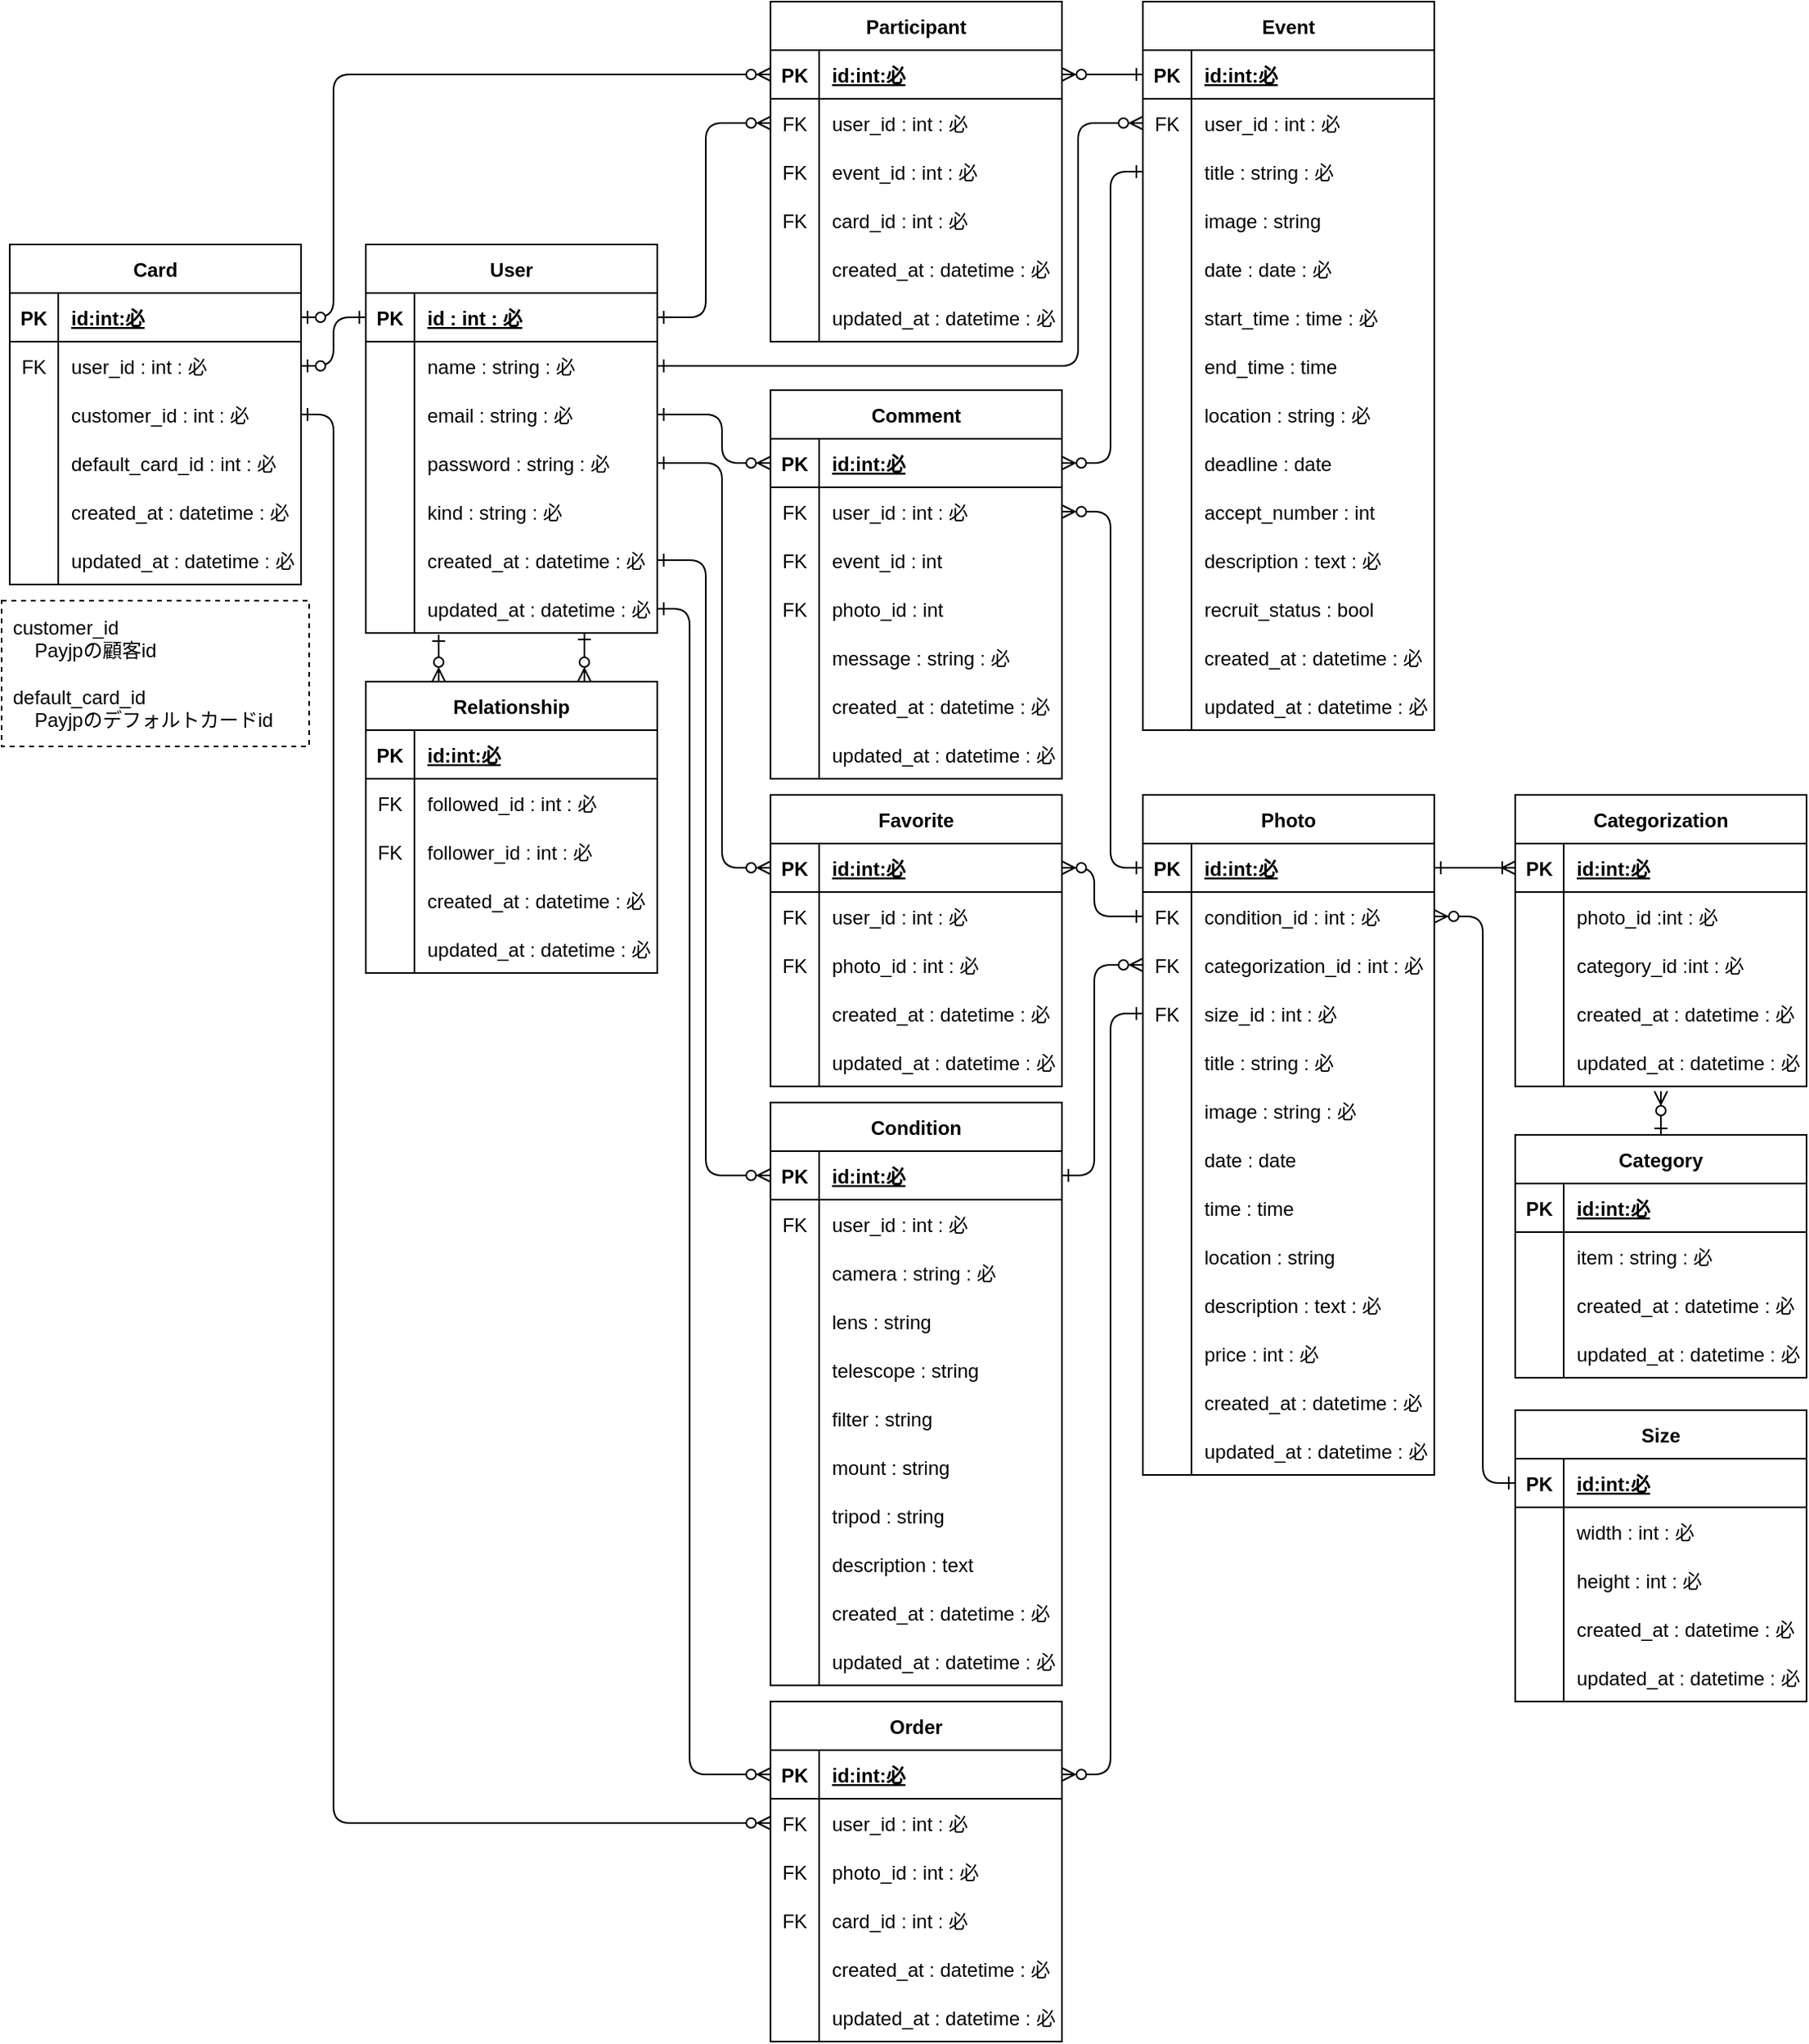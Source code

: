 <mxfile version="13.10.5" type="github"><diagram id="ajPe46dBiF2JfVOMMVat" name="Page-1"><mxGraphModel dx="2249" dy="1941" grid="1" gridSize="10" guides="1" tooltips="1" connect="1" arrows="1" fold="1" page="1" pageScale="1" pageWidth="827" pageHeight="1169" math="0" shadow="0"><root><mxCell id="0"/><mxCell id="1" parent="0"/><mxCell id="CehHZMc9VXragpEMrMZA-1" value="User" style="shape=table;startSize=30;container=1;collapsible=1;childLayout=tableLayout;fixedRows=1;rowLines=0;fontStyle=1;align=center;resizeLast=1;" parent="1" vertex="1"><mxGeometry x="-10" y="-50" width="180" height="240" as="geometry"/></mxCell><mxCell id="CehHZMc9VXragpEMrMZA-2" value="" style="shape=partialRectangle;collapsible=0;dropTarget=0;pointerEvents=0;fillColor=none;top=0;left=0;bottom=1;right=0;points=[[0,0.5],[1,0.5]];portConstraint=eastwest;" parent="CehHZMc9VXragpEMrMZA-1" vertex="1"><mxGeometry y="30" width="180" height="30" as="geometry"/></mxCell><mxCell id="CehHZMc9VXragpEMrMZA-3" value="PK" style="shape=partialRectangle;connectable=0;fillColor=none;top=0;left=0;bottom=0;right=0;fontStyle=1;overflow=hidden;" parent="CehHZMc9VXragpEMrMZA-2" vertex="1"><mxGeometry width="30" height="30" as="geometry"/></mxCell><mxCell id="CehHZMc9VXragpEMrMZA-4" value="id : int : 必" style="shape=partialRectangle;connectable=0;fillColor=none;top=0;left=0;bottom=0;right=0;align=left;spacingLeft=6;fontStyle=5;overflow=hidden;" parent="CehHZMc9VXragpEMrMZA-2" vertex="1"><mxGeometry x="30" width="150" height="30" as="geometry"/></mxCell><mxCell id="CehHZMc9VXragpEMrMZA-5" value="" style="shape=partialRectangle;collapsible=0;dropTarget=0;pointerEvents=0;fillColor=none;top=0;left=0;bottom=0;right=0;points=[[0,0.5],[1,0.5]];portConstraint=eastwest;" parent="CehHZMc9VXragpEMrMZA-1" vertex="1"><mxGeometry y="60" width="180" height="30" as="geometry"/></mxCell><mxCell id="CehHZMc9VXragpEMrMZA-6" value="" style="shape=partialRectangle;connectable=0;fillColor=none;top=0;left=0;bottom=0;right=0;editable=1;overflow=hidden;" parent="CehHZMc9VXragpEMrMZA-5" vertex="1"><mxGeometry width="30" height="30" as="geometry"/></mxCell><mxCell id="CehHZMc9VXragpEMrMZA-7" value="name : string : 必" style="shape=partialRectangle;connectable=0;fillColor=none;top=0;left=0;bottom=0;right=0;align=left;spacingLeft=6;overflow=hidden;" parent="CehHZMc9VXragpEMrMZA-5" vertex="1"><mxGeometry x="30" width="150" height="30" as="geometry"/></mxCell><mxCell id="CehHZMc9VXragpEMrMZA-8" value="" style="shape=partialRectangle;collapsible=0;dropTarget=0;pointerEvents=0;fillColor=none;top=0;left=0;bottom=0;right=0;points=[[0,0.5],[1,0.5]];portConstraint=eastwest;" parent="CehHZMc9VXragpEMrMZA-1" vertex="1"><mxGeometry y="90" width="180" height="30" as="geometry"/></mxCell><mxCell id="CehHZMc9VXragpEMrMZA-9" value="" style="shape=partialRectangle;connectable=0;fillColor=none;top=0;left=0;bottom=0;right=0;editable=1;overflow=hidden;" parent="CehHZMc9VXragpEMrMZA-8" vertex="1"><mxGeometry width="30" height="30" as="geometry"/></mxCell><mxCell id="CehHZMc9VXragpEMrMZA-10" value="email : string : 必" style="shape=partialRectangle;connectable=0;fillColor=none;top=0;left=0;bottom=0;right=0;align=left;spacingLeft=6;overflow=hidden;" parent="CehHZMc9VXragpEMrMZA-8" vertex="1"><mxGeometry x="30" width="150" height="30" as="geometry"/></mxCell><mxCell id="CehHZMc9VXragpEMrMZA-11" value="" style="shape=partialRectangle;collapsible=0;dropTarget=0;pointerEvents=0;fillColor=none;top=0;left=0;bottom=0;right=0;points=[[0,0.5],[1,0.5]];portConstraint=eastwest;" parent="CehHZMc9VXragpEMrMZA-1" vertex="1"><mxGeometry y="120" width="180" height="30" as="geometry"/></mxCell><mxCell id="CehHZMc9VXragpEMrMZA-12" value="" style="shape=partialRectangle;connectable=0;fillColor=none;top=0;left=0;bottom=0;right=0;editable=1;overflow=hidden;" parent="CehHZMc9VXragpEMrMZA-11" vertex="1"><mxGeometry width="30" height="30" as="geometry"/></mxCell><mxCell id="CehHZMc9VXragpEMrMZA-13" value="password : string : 必" style="shape=partialRectangle;connectable=0;fillColor=none;top=0;left=0;bottom=0;right=0;align=left;spacingLeft=6;overflow=hidden;" parent="CehHZMc9VXragpEMrMZA-11" vertex="1"><mxGeometry x="30" width="150" height="30" as="geometry"/></mxCell><mxCell id="CehHZMc9VXragpEMrMZA-439" style="shape=partialRectangle;collapsible=0;dropTarget=0;pointerEvents=0;fillColor=none;top=0;left=0;bottom=0;right=0;points=[[0,0.5],[1,0.5]];portConstraint=eastwest;" parent="CehHZMc9VXragpEMrMZA-1" vertex="1"><mxGeometry y="150" width="180" height="30" as="geometry"/></mxCell><mxCell id="CehHZMc9VXragpEMrMZA-440" style="shape=partialRectangle;connectable=0;fillColor=none;top=0;left=0;bottom=0;right=0;editable=1;overflow=hidden;" parent="CehHZMc9VXragpEMrMZA-439" vertex="1"><mxGeometry width="30" height="30" as="geometry"/></mxCell><mxCell id="CehHZMc9VXragpEMrMZA-441" value="kind : string : 必" style="shape=partialRectangle;connectable=0;fillColor=none;top=0;left=0;bottom=0;right=0;align=left;spacingLeft=6;overflow=hidden;" parent="CehHZMc9VXragpEMrMZA-439" vertex="1"><mxGeometry x="30" width="150" height="30" as="geometry"/></mxCell><mxCell id="CehHZMc9VXragpEMrMZA-442" style="shape=partialRectangle;collapsible=0;dropTarget=0;pointerEvents=0;fillColor=none;top=0;left=0;bottom=0;right=0;points=[[0,0.5],[1,0.5]];portConstraint=eastwest;" parent="CehHZMc9VXragpEMrMZA-1" vertex="1"><mxGeometry y="180" width="180" height="30" as="geometry"/></mxCell><mxCell id="CehHZMc9VXragpEMrMZA-443" style="shape=partialRectangle;connectable=0;fillColor=none;top=0;left=0;bottom=0;right=0;editable=1;overflow=hidden;" parent="CehHZMc9VXragpEMrMZA-442" vertex="1"><mxGeometry width="30" height="30" as="geometry"/></mxCell><mxCell id="CehHZMc9VXragpEMrMZA-444" value="created_at : datetime : 必" style="shape=partialRectangle;connectable=0;fillColor=none;top=0;left=0;bottom=0;right=0;align=left;spacingLeft=6;overflow=hidden;" parent="CehHZMc9VXragpEMrMZA-442" vertex="1"><mxGeometry x="30" width="150" height="30" as="geometry"/></mxCell><mxCell id="CehHZMc9VXragpEMrMZA-33" style="shape=partialRectangle;collapsible=0;dropTarget=0;pointerEvents=0;fillColor=none;top=0;left=0;bottom=0;right=0;points=[[0,0.5],[1,0.5]];portConstraint=eastwest;" parent="CehHZMc9VXragpEMrMZA-1" vertex="1"><mxGeometry y="210" width="180" height="30" as="geometry"/></mxCell><mxCell id="CehHZMc9VXragpEMrMZA-34" style="shape=partialRectangle;connectable=0;fillColor=none;top=0;left=0;bottom=0;right=0;editable=1;overflow=hidden;" parent="CehHZMc9VXragpEMrMZA-33" vertex="1"><mxGeometry width="30" height="30" as="geometry"/></mxCell><mxCell id="CehHZMc9VXragpEMrMZA-35" value="updated_at : datetime : 必" style="shape=partialRectangle;connectable=0;fillColor=none;top=0;left=0;bottom=0;right=0;align=left;spacingLeft=6;overflow=hidden;" parent="CehHZMc9VXragpEMrMZA-33" vertex="1"><mxGeometry x="30" width="150" height="30" as="geometry"/></mxCell><mxCell id="CehHZMc9VXragpEMrMZA-62" value="Condition" style="shape=table;startSize=30;container=1;collapsible=1;childLayout=tableLayout;fixedRows=1;rowLines=0;fontStyle=1;align=center;resizeLast=1;" parent="1" vertex="1"><mxGeometry x="240" y="480" width="180" height="360" as="geometry"/></mxCell><mxCell id="CehHZMc9VXragpEMrMZA-63" value="" style="shape=partialRectangle;collapsible=0;dropTarget=0;pointerEvents=0;fillColor=none;top=0;left=0;bottom=1;right=0;points=[[0,0.5],[1,0.5]];portConstraint=eastwest;" parent="CehHZMc9VXragpEMrMZA-62" vertex="1"><mxGeometry y="30" width="180" height="30" as="geometry"/></mxCell><mxCell id="CehHZMc9VXragpEMrMZA-64" value="PK" style="shape=partialRectangle;connectable=0;fillColor=none;top=0;left=0;bottom=0;right=0;fontStyle=1;overflow=hidden;" parent="CehHZMc9VXragpEMrMZA-63" vertex="1"><mxGeometry width="30" height="30" as="geometry"/></mxCell><mxCell id="CehHZMc9VXragpEMrMZA-65" value="id:int:必" style="shape=partialRectangle;connectable=0;fillColor=none;top=0;left=0;bottom=0;right=0;align=left;spacingLeft=6;fontStyle=5;overflow=hidden;" parent="CehHZMc9VXragpEMrMZA-63" vertex="1"><mxGeometry x="30" width="150" height="30" as="geometry"/></mxCell><mxCell id="CehHZMc9VXragpEMrMZA-453" value="" style="shape=partialRectangle;collapsible=0;dropTarget=0;pointerEvents=0;fillColor=none;top=0;left=0;bottom=0;right=0;points=[[0,0.5],[1,0.5]];portConstraint=eastwest;" parent="CehHZMc9VXragpEMrMZA-62" vertex="1"><mxGeometry y="60" width="180" height="30" as="geometry"/></mxCell><mxCell id="CehHZMc9VXragpEMrMZA-454" value="FK" style="shape=partialRectangle;connectable=0;fillColor=none;top=0;left=0;bottom=0;right=0;editable=1;overflow=hidden;" parent="CehHZMc9VXragpEMrMZA-453" vertex="1"><mxGeometry width="30" height="30" as="geometry"/></mxCell><mxCell id="CehHZMc9VXragpEMrMZA-455" value="user_id : int : 必" style="shape=partialRectangle;connectable=0;fillColor=none;top=0;left=0;bottom=0;right=0;align=left;spacingLeft=6;overflow=hidden;" parent="CehHZMc9VXragpEMrMZA-453" vertex="1"><mxGeometry x="30" width="150" height="30" as="geometry"/></mxCell><mxCell id="CehHZMc9VXragpEMrMZA-69" value="" style="shape=partialRectangle;collapsible=0;dropTarget=0;pointerEvents=0;fillColor=none;top=0;left=0;bottom=0;right=0;points=[[0,0.5],[1,0.5]];portConstraint=eastwest;" parent="CehHZMc9VXragpEMrMZA-62" vertex="1"><mxGeometry y="90" width="180" height="30" as="geometry"/></mxCell><mxCell id="CehHZMc9VXragpEMrMZA-70" value="" style="shape=partialRectangle;connectable=0;fillColor=none;top=0;left=0;bottom=0;right=0;editable=1;overflow=hidden;" parent="CehHZMc9VXragpEMrMZA-69" vertex="1"><mxGeometry width="30" height="30" as="geometry"/></mxCell><mxCell id="CehHZMc9VXragpEMrMZA-71" value="camera : string : 必" style="shape=partialRectangle;connectable=0;fillColor=none;top=0;left=0;bottom=0;right=0;align=left;spacingLeft=6;overflow=hidden;" parent="CehHZMc9VXragpEMrMZA-69" vertex="1"><mxGeometry x="30" width="150" height="30" as="geometry"/></mxCell><mxCell id="CehHZMc9VXragpEMrMZA-72" value="" style="shape=partialRectangle;collapsible=0;dropTarget=0;pointerEvents=0;fillColor=none;top=0;left=0;bottom=0;right=0;points=[[0,0.5],[1,0.5]];portConstraint=eastwest;" parent="CehHZMc9VXragpEMrMZA-62" vertex="1"><mxGeometry y="120" width="180" height="30" as="geometry"/></mxCell><mxCell id="CehHZMc9VXragpEMrMZA-73" value="" style="shape=partialRectangle;connectable=0;fillColor=none;top=0;left=0;bottom=0;right=0;editable=1;overflow=hidden;" parent="CehHZMc9VXragpEMrMZA-72" vertex="1"><mxGeometry width="30" height="30" as="geometry"/></mxCell><mxCell id="CehHZMc9VXragpEMrMZA-74" value="lens : string" style="shape=partialRectangle;connectable=0;fillColor=none;top=0;left=0;bottom=0;right=0;align=left;spacingLeft=6;overflow=hidden;" parent="CehHZMc9VXragpEMrMZA-72" vertex="1"><mxGeometry x="30" width="150" height="30" as="geometry"/></mxCell><mxCell id="CehHZMc9VXragpEMrMZA-205" value="" style="shape=partialRectangle;collapsible=0;dropTarget=0;pointerEvents=0;fillColor=none;top=0;left=0;bottom=0;right=0;points=[[0,0.5],[1,0.5]];portConstraint=eastwest;" parent="CehHZMc9VXragpEMrMZA-62" vertex="1"><mxGeometry y="150" width="180" height="30" as="geometry"/></mxCell><mxCell id="CehHZMc9VXragpEMrMZA-206" value="" style="shape=partialRectangle;connectable=0;fillColor=none;top=0;left=0;bottom=0;right=0;editable=1;overflow=hidden;" parent="CehHZMc9VXragpEMrMZA-205" vertex="1"><mxGeometry width="30" height="30" as="geometry"/></mxCell><mxCell id="CehHZMc9VXragpEMrMZA-207" value="telescope : string" style="shape=partialRectangle;connectable=0;fillColor=none;top=0;left=0;bottom=0;right=0;align=left;spacingLeft=6;overflow=hidden;" parent="CehHZMc9VXragpEMrMZA-205" vertex="1"><mxGeometry x="30" width="150" height="30" as="geometry"/></mxCell><mxCell id="CehHZMc9VXragpEMrMZA-75" value="" style="shape=partialRectangle;collapsible=0;dropTarget=0;pointerEvents=0;fillColor=none;top=0;left=0;bottom=0;right=0;points=[[0,0.5],[1,0.5]];portConstraint=eastwest;" parent="CehHZMc9VXragpEMrMZA-62" vertex="1"><mxGeometry y="180" width="180" height="30" as="geometry"/></mxCell><mxCell id="CehHZMc9VXragpEMrMZA-76" value="" style="shape=partialRectangle;connectable=0;fillColor=none;top=0;left=0;bottom=0;right=0;editable=1;overflow=hidden;" parent="CehHZMc9VXragpEMrMZA-75" vertex="1"><mxGeometry width="30" height="30" as="geometry"/></mxCell><mxCell id="CehHZMc9VXragpEMrMZA-77" value="filter : string" style="shape=partialRectangle;connectable=0;fillColor=none;top=0;left=0;bottom=0;right=0;align=left;spacingLeft=6;overflow=hidden;" parent="CehHZMc9VXragpEMrMZA-75" vertex="1"><mxGeometry x="30" width="150" height="30" as="geometry"/></mxCell><mxCell id="CehHZMc9VXragpEMrMZA-78" style="shape=partialRectangle;collapsible=0;dropTarget=0;pointerEvents=0;fillColor=none;top=0;left=0;bottom=0;right=0;points=[[0,0.5],[1,0.5]];portConstraint=eastwest;" parent="CehHZMc9VXragpEMrMZA-62" vertex="1"><mxGeometry y="210" width="180" height="30" as="geometry"/></mxCell><mxCell id="CehHZMc9VXragpEMrMZA-79" style="shape=partialRectangle;connectable=0;fillColor=none;top=0;left=0;bottom=0;right=0;editable=1;overflow=hidden;" parent="CehHZMc9VXragpEMrMZA-78" vertex="1"><mxGeometry width="30" height="30" as="geometry"/></mxCell><mxCell id="CehHZMc9VXragpEMrMZA-80" value="mount : string" style="shape=partialRectangle;connectable=0;fillColor=none;top=0;left=0;bottom=0;right=0;align=left;spacingLeft=6;overflow=hidden;" parent="CehHZMc9VXragpEMrMZA-78" vertex="1"><mxGeometry x="30" width="150" height="30" as="geometry"/></mxCell><mxCell id="CehHZMc9VXragpEMrMZA-456" style="shape=partialRectangle;collapsible=0;dropTarget=0;pointerEvents=0;fillColor=none;top=0;left=0;bottom=0;right=0;points=[[0,0.5],[1,0.5]];portConstraint=eastwest;" parent="CehHZMc9VXragpEMrMZA-62" vertex="1"><mxGeometry y="240" width="180" height="30" as="geometry"/></mxCell><mxCell id="CehHZMc9VXragpEMrMZA-457" style="shape=partialRectangle;connectable=0;fillColor=none;top=0;left=0;bottom=0;right=0;editable=1;overflow=hidden;" parent="CehHZMc9VXragpEMrMZA-456" vertex="1"><mxGeometry width="30" height="30" as="geometry"/></mxCell><mxCell id="CehHZMc9VXragpEMrMZA-458" value="tripod : string" style="shape=partialRectangle;connectable=0;fillColor=none;top=0;left=0;bottom=0;right=0;align=left;spacingLeft=6;overflow=hidden;" parent="CehHZMc9VXragpEMrMZA-456" vertex="1"><mxGeometry x="30" width="150" height="30" as="geometry"/></mxCell><mxCell id="Ygoyx2ou6OV9pEXltVZh-1" style="shape=partialRectangle;collapsible=0;dropTarget=0;pointerEvents=0;fillColor=none;top=0;left=0;bottom=0;right=0;points=[[0,0.5],[1,0.5]];portConstraint=eastwest;" parent="CehHZMc9VXragpEMrMZA-62" vertex="1"><mxGeometry y="270" width="180" height="30" as="geometry"/></mxCell><mxCell id="Ygoyx2ou6OV9pEXltVZh-2" style="shape=partialRectangle;connectable=0;fillColor=none;top=0;left=0;bottom=0;right=0;editable=1;overflow=hidden;" parent="Ygoyx2ou6OV9pEXltVZh-1" vertex="1"><mxGeometry width="30" height="30" as="geometry"/></mxCell><mxCell id="Ygoyx2ou6OV9pEXltVZh-3" value="description : text" style="shape=partialRectangle;connectable=0;fillColor=none;top=0;left=0;bottom=0;right=0;align=left;spacingLeft=6;overflow=hidden;" parent="Ygoyx2ou6OV9pEXltVZh-1" vertex="1"><mxGeometry x="30" width="150" height="30" as="geometry"/></mxCell><mxCell id="CehHZMc9VXragpEMrMZA-459" style="shape=partialRectangle;collapsible=0;dropTarget=0;pointerEvents=0;fillColor=none;top=0;left=0;bottom=0;right=0;points=[[0,0.5],[1,0.5]];portConstraint=eastwest;" parent="CehHZMc9VXragpEMrMZA-62" vertex="1"><mxGeometry y="300" width="180" height="30" as="geometry"/></mxCell><mxCell id="CehHZMc9VXragpEMrMZA-460" style="shape=partialRectangle;connectable=0;fillColor=none;top=0;left=0;bottom=0;right=0;editable=1;overflow=hidden;" parent="CehHZMc9VXragpEMrMZA-459" vertex="1"><mxGeometry width="30" height="30" as="geometry"/></mxCell><mxCell id="CehHZMc9VXragpEMrMZA-461" value="created_at : datetime : 必" style="shape=partialRectangle;connectable=0;fillColor=none;top=0;left=0;bottom=0;right=0;align=left;spacingLeft=6;overflow=hidden;" parent="CehHZMc9VXragpEMrMZA-459" vertex="1"><mxGeometry x="30" width="150" height="30" as="geometry"/></mxCell><mxCell id="CehHZMc9VXragpEMrMZA-202" style="shape=partialRectangle;collapsible=0;dropTarget=0;pointerEvents=0;fillColor=none;top=0;left=0;bottom=0;right=0;points=[[0,0.5],[1,0.5]];portConstraint=eastwest;" parent="CehHZMc9VXragpEMrMZA-62" vertex="1"><mxGeometry y="330" width="180" height="30" as="geometry"/></mxCell><mxCell id="CehHZMc9VXragpEMrMZA-203" style="shape=partialRectangle;connectable=0;fillColor=none;top=0;left=0;bottom=0;right=0;editable=1;overflow=hidden;" parent="CehHZMc9VXragpEMrMZA-202" vertex="1"><mxGeometry width="30" height="30" as="geometry"/></mxCell><mxCell id="CehHZMc9VXragpEMrMZA-204" value="updated_at : datetime : 必" style="shape=partialRectangle;connectable=0;fillColor=none;top=0;left=0;bottom=0;right=0;align=left;spacingLeft=6;overflow=hidden;" parent="CehHZMc9VXragpEMrMZA-202" vertex="1"><mxGeometry x="30" width="150" height="30" as="geometry"/></mxCell><mxCell id="CehHZMc9VXragpEMrMZA-245" value="Event" style="shape=table;startSize=30;container=1;collapsible=1;childLayout=tableLayout;fixedRows=1;rowLines=0;fontStyle=1;align=center;resizeLast=1;" parent="1" vertex="1"><mxGeometry x="470" y="-200" width="180" height="450" as="geometry"/></mxCell><mxCell id="CehHZMc9VXragpEMrMZA-246" value="" style="shape=partialRectangle;collapsible=0;dropTarget=0;pointerEvents=0;fillColor=none;top=0;left=0;bottom=1;right=0;points=[[0,0.5],[1,0.5]];portConstraint=eastwest;" parent="CehHZMc9VXragpEMrMZA-245" vertex="1"><mxGeometry y="30" width="180" height="30" as="geometry"/></mxCell><mxCell id="CehHZMc9VXragpEMrMZA-247" value="PK" style="shape=partialRectangle;connectable=0;fillColor=none;top=0;left=0;bottom=0;right=0;fontStyle=1;overflow=hidden;" parent="CehHZMc9VXragpEMrMZA-246" vertex="1"><mxGeometry width="30" height="30" as="geometry"/></mxCell><mxCell id="CehHZMc9VXragpEMrMZA-248" value="id:int:必" style="shape=partialRectangle;connectable=0;fillColor=none;top=0;left=0;bottom=0;right=0;align=left;spacingLeft=6;fontStyle=5;overflow=hidden;" parent="CehHZMc9VXragpEMrMZA-246" vertex="1"><mxGeometry x="30" width="150" height="30" as="geometry"/></mxCell><mxCell id="CehHZMc9VXragpEMrMZA-529" value="" style="shape=partialRectangle;collapsible=0;dropTarget=0;pointerEvents=0;fillColor=none;top=0;left=0;bottom=0;right=0;points=[[0,0.5],[1,0.5]];portConstraint=eastwest;" parent="CehHZMc9VXragpEMrMZA-245" vertex="1"><mxGeometry y="60" width="180" height="30" as="geometry"/></mxCell><mxCell id="CehHZMc9VXragpEMrMZA-530" value="FK" style="shape=partialRectangle;connectable=0;fillColor=none;top=0;left=0;bottom=0;right=0;editable=1;overflow=hidden;" parent="CehHZMc9VXragpEMrMZA-529" vertex="1"><mxGeometry width="30" height="30" as="geometry"/></mxCell><mxCell id="CehHZMc9VXragpEMrMZA-531" value="user_id : int : 必" style="shape=partialRectangle;connectable=0;fillColor=none;top=0;left=0;bottom=0;right=0;align=left;spacingLeft=6;overflow=hidden;" parent="CehHZMc9VXragpEMrMZA-529" vertex="1"><mxGeometry x="30" width="150" height="30" as="geometry"/></mxCell><mxCell id="CehHZMc9VXragpEMrMZA-252" value="" style="shape=partialRectangle;collapsible=0;dropTarget=0;pointerEvents=0;fillColor=none;top=0;left=0;bottom=0;right=0;points=[[0,0.5],[1,0.5]];portConstraint=eastwest;" parent="CehHZMc9VXragpEMrMZA-245" vertex="1"><mxGeometry y="90" width="180" height="30" as="geometry"/></mxCell><mxCell id="CehHZMc9VXragpEMrMZA-253" value="" style="shape=partialRectangle;connectable=0;fillColor=none;top=0;left=0;bottom=0;right=0;editable=1;overflow=hidden;" parent="CehHZMc9VXragpEMrMZA-252" vertex="1"><mxGeometry width="30" height="30" as="geometry"/></mxCell><mxCell id="CehHZMc9VXragpEMrMZA-254" value="title : string : 必" style="shape=partialRectangle;connectable=0;fillColor=none;top=0;left=0;bottom=0;right=0;align=left;spacingLeft=6;overflow=hidden;" parent="CehHZMc9VXragpEMrMZA-252" vertex="1"><mxGeometry x="30" width="150" height="30" as="geometry"/></mxCell><mxCell id="CehHZMc9VXragpEMrMZA-255" value="" style="shape=partialRectangle;collapsible=0;dropTarget=0;pointerEvents=0;fillColor=none;top=0;left=0;bottom=0;right=0;points=[[0,0.5],[1,0.5]];portConstraint=eastwest;" parent="CehHZMc9VXragpEMrMZA-245" vertex="1"><mxGeometry y="120" width="180" height="30" as="geometry"/></mxCell><mxCell id="CehHZMc9VXragpEMrMZA-256" value="" style="shape=partialRectangle;connectable=0;fillColor=none;top=0;left=0;bottom=0;right=0;editable=1;overflow=hidden;" parent="CehHZMc9VXragpEMrMZA-255" vertex="1"><mxGeometry width="30" height="30" as="geometry"/></mxCell><mxCell id="CehHZMc9VXragpEMrMZA-257" value="image : string" style="shape=partialRectangle;connectable=0;fillColor=none;top=0;left=0;bottom=0;right=0;align=left;spacingLeft=6;overflow=hidden;" parent="CehHZMc9VXragpEMrMZA-255" vertex="1"><mxGeometry x="30" width="150" height="30" as="geometry"/></mxCell><mxCell id="CehHZMc9VXragpEMrMZA-258" value="" style="shape=partialRectangle;collapsible=0;dropTarget=0;pointerEvents=0;fillColor=none;top=0;left=0;bottom=0;right=0;points=[[0,0.5],[1,0.5]];portConstraint=eastwest;" parent="CehHZMc9VXragpEMrMZA-245" vertex="1"><mxGeometry y="150" width="180" height="30" as="geometry"/></mxCell><mxCell id="CehHZMc9VXragpEMrMZA-259" value="" style="shape=partialRectangle;connectable=0;fillColor=none;top=0;left=0;bottom=0;right=0;editable=1;overflow=hidden;" parent="CehHZMc9VXragpEMrMZA-258" vertex="1"><mxGeometry width="30" height="30" as="geometry"/></mxCell><mxCell id="CehHZMc9VXragpEMrMZA-260" value="date : date : 必" style="shape=partialRectangle;connectable=0;fillColor=none;top=0;left=0;bottom=0;right=0;align=left;spacingLeft=6;overflow=hidden;" parent="CehHZMc9VXragpEMrMZA-258" vertex="1"><mxGeometry x="30" width="150" height="30" as="geometry"/></mxCell><mxCell id="CehHZMc9VXragpEMrMZA-261" value="" style="shape=partialRectangle;collapsible=0;dropTarget=0;pointerEvents=0;fillColor=none;top=0;left=0;bottom=0;right=0;points=[[0,0.5],[1,0.5]];portConstraint=eastwest;" parent="CehHZMc9VXragpEMrMZA-245" vertex="1"><mxGeometry y="180" width="180" height="30" as="geometry"/></mxCell><mxCell id="CehHZMc9VXragpEMrMZA-262" value="" style="shape=partialRectangle;connectable=0;fillColor=none;top=0;left=0;bottom=0;right=0;editable=1;overflow=hidden;" parent="CehHZMc9VXragpEMrMZA-261" vertex="1"><mxGeometry width="30" height="30" as="geometry"/></mxCell><mxCell id="CehHZMc9VXragpEMrMZA-263" value="start_time : time : 必" style="shape=partialRectangle;connectable=0;fillColor=none;top=0;left=0;bottom=0;right=0;align=left;spacingLeft=6;overflow=hidden;" parent="CehHZMc9VXragpEMrMZA-261" vertex="1"><mxGeometry x="30" width="150" height="30" as="geometry"/></mxCell><mxCell id="CehHZMc9VXragpEMrMZA-264" style="shape=partialRectangle;collapsible=0;dropTarget=0;pointerEvents=0;fillColor=none;top=0;left=0;bottom=0;right=0;points=[[0,0.5],[1,0.5]];portConstraint=eastwest;" parent="CehHZMc9VXragpEMrMZA-245" vertex="1"><mxGeometry y="210" width="180" height="30" as="geometry"/></mxCell><mxCell id="CehHZMc9VXragpEMrMZA-265" style="shape=partialRectangle;connectable=0;fillColor=none;top=0;left=0;bottom=0;right=0;editable=1;overflow=hidden;" parent="CehHZMc9VXragpEMrMZA-264" vertex="1"><mxGeometry width="30" height="30" as="geometry"/></mxCell><mxCell id="CehHZMc9VXragpEMrMZA-266" value="end_time : time" style="shape=partialRectangle;connectable=0;fillColor=none;top=0;left=0;bottom=0;right=0;align=left;spacingLeft=6;overflow=hidden;" parent="CehHZMc9VXragpEMrMZA-264" vertex="1"><mxGeometry x="30" width="150" height="30" as="geometry"/></mxCell><mxCell id="CehHZMc9VXragpEMrMZA-267" style="shape=partialRectangle;collapsible=0;dropTarget=0;pointerEvents=0;fillColor=none;top=0;left=0;bottom=0;right=0;points=[[0,0.5],[1,0.5]];portConstraint=eastwest;" parent="CehHZMc9VXragpEMrMZA-245" vertex="1"><mxGeometry y="240" width="180" height="30" as="geometry"/></mxCell><mxCell id="CehHZMc9VXragpEMrMZA-268" style="shape=partialRectangle;connectable=0;fillColor=none;top=0;left=0;bottom=0;right=0;editable=1;overflow=hidden;" parent="CehHZMc9VXragpEMrMZA-267" vertex="1"><mxGeometry width="30" height="30" as="geometry"/></mxCell><mxCell id="CehHZMc9VXragpEMrMZA-269" value="location : string : 必" style="shape=partialRectangle;connectable=0;fillColor=none;top=0;left=0;bottom=0;right=0;align=left;spacingLeft=6;overflow=hidden;" parent="CehHZMc9VXragpEMrMZA-267" vertex="1"><mxGeometry x="30" width="150" height="30" as="geometry"/></mxCell><mxCell id="CehHZMc9VXragpEMrMZA-270" style="shape=partialRectangle;collapsible=0;dropTarget=0;pointerEvents=0;fillColor=none;top=0;left=0;bottom=0;right=0;points=[[0,0.5],[1,0.5]];portConstraint=eastwest;" parent="CehHZMc9VXragpEMrMZA-245" vertex="1"><mxGeometry y="270" width="180" height="30" as="geometry"/></mxCell><mxCell id="CehHZMc9VXragpEMrMZA-271" style="shape=partialRectangle;connectable=0;fillColor=none;top=0;left=0;bottom=0;right=0;editable=1;overflow=hidden;" parent="CehHZMc9VXragpEMrMZA-270" vertex="1"><mxGeometry width="30" height="30" as="geometry"/></mxCell><mxCell id="CehHZMc9VXragpEMrMZA-272" value="deadline : date" style="shape=partialRectangle;connectable=0;fillColor=none;top=0;left=0;bottom=0;right=0;align=left;spacingLeft=6;overflow=hidden;" parent="CehHZMc9VXragpEMrMZA-270" vertex="1"><mxGeometry x="30" width="150" height="30" as="geometry"/></mxCell><mxCell id="CehHZMc9VXragpEMrMZA-273" style="shape=partialRectangle;collapsible=0;dropTarget=0;pointerEvents=0;fillColor=none;top=0;left=0;bottom=0;right=0;points=[[0,0.5],[1,0.5]];portConstraint=eastwest;" parent="CehHZMc9VXragpEMrMZA-245" vertex="1"><mxGeometry y="300" width="180" height="30" as="geometry"/></mxCell><mxCell id="CehHZMc9VXragpEMrMZA-274" style="shape=partialRectangle;connectable=0;fillColor=none;top=0;left=0;bottom=0;right=0;editable=1;overflow=hidden;" parent="CehHZMc9VXragpEMrMZA-273" vertex="1"><mxGeometry width="30" height="30" as="geometry"/></mxCell><mxCell id="CehHZMc9VXragpEMrMZA-275" value="accept_number : int" style="shape=partialRectangle;connectable=0;fillColor=none;top=0;left=0;bottom=0;right=0;align=left;spacingLeft=6;overflow=hidden;" parent="CehHZMc9VXragpEMrMZA-273" vertex="1"><mxGeometry x="30" width="150" height="30" as="geometry"/></mxCell><mxCell id="CehHZMc9VXragpEMrMZA-276" style="shape=partialRectangle;collapsible=0;dropTarget=0;pointerEvents=0;fillColor=none;top=0;left=0;bottom=0;right=0;points=[[0,0.5],[1,0.5]];portConstraint=eastwest;" parent="CehHZMc9VXragpEMrMZA-245" vertex="1"><mxGeometry y="330" width="180" height="30" as="geometry"/></mxCell><mxCell id="CehHZMc9VXragpEMrMZA-277" style="shape=partialRectangle;connectable=0;fillColor=none;top=0;left=0;bottom=0;right=0;editable=1;overflow=hidden;" parent="CehHZMc9VXragpEMrMZA-276" vertex="1"><mxGeometry width="30" height="30" as="geometry"/></mxCell><mxCell id="CehHZMc9VXragpEMrMZA-278" value="description : text : 必" style="shape=partialRectangle;connectable=0;fillColor=none;top=0;left=0;bottom=0;right=0;align=left;spacingLeft=6;overflow=hidden;" parent="CehHZMc9VXragpEMrMZA-276" vertex="1"><mxGeometry x="30" width="150" height="30" as="geometry"/></mxCell><mxCell id="CehHZMc9VXragpEMrMZA-538" style="shape=partialRectangle;collapsible=0;dropTarget=0;pointerEvents=0;fillColor=none;top=0;left=0;bottom=0;right=0;points=[[0,0.5],[1,0.5]];portConstraint=eastwest;" parent="CehHZMc9VXragpEMrMZA-245" vertex="1"><mxGeometry y="360" width="180" height="30" as="geometry"/></mxCell><mxCell id="CehHZMc9VXragpEMrMZA-539" style="shape=partialRectangle;connectable=0;fillColor=none;top=0;left=0;bottom=0;right=0;editable=1;overflow=hidden;" parent="CehHZMc9VXragpEMrMZA-538" vertex="1"><mxGeometry width="30" height="30" as="geometry"/></mxCell><mxCell id="CehHZMc9VXragpEMrMZA-540" value="recruit_status : bool" style="shape=partialRectangle;connectable=0;fillColor=none;top=0;left=0;bottom=0;right=0;align=left;spacingLeft=6;overflow=hidden;" parent="CehHZMc9VXragpEMrMZA-538" vertex="1"><mxGeometry x="30" width="150" height="30" as="geometry"/></mxCell><mxCell id="CehHZMc9VXragpEMrMZA-535" style="shape=partialRectangle;collapsible=0;dropTarget=0;pointerEvents=0;fillColor=none;top=0;left=0;bottom=0;right=0;points=[[0,0.5],[1,0.5]];portConstraint=eastwest;" parent="CehHZMc9VXragpEMrMZA-245" vertex="1"><mxGeometry y="390" width="180" height="30" as="geometry"/></mxCell><mxCell id="CehHZMc9VXragpEMrMZA-536" style="shape=partialRectangle;connectable=0;fillColor=none;top=0;left=0;bottom=0;right=0;editable=1;overflow=hidden;" parent="CehHZMc9VXragpEMrMZA-535" vertex="1"><mxGeometry width="30" height="30" as="geometry"/></mxCell><mxCell id="CehHZMc9VXragpEMrMZA-537" value="created_at : datetime : 必" style="shape=partialRectangle;connectable=0;fillColor=none;top=0;left=0;bottom=0;right=0;align=left;spacingLeft=6;overflow=hidden;" parent="CehHZMc9VXragpEMrMZA-535" vertex="1"><mxGeometry x="30" width="150" height="30" as="geometry"/></mxCell><mxCell id="CehHZMc9VXragpEMrMZA-532" style="shape=partialRectangle;collapsible=0;dropTarget=0;pointerEvents=0;fillColor=none;top=0;left=0;bottom=0;right=0;points=[[0,0.5],[1,0.5]];portConstraint=eastwest;" parent="CehHZMc9VXragpEMrMZA-245" vertex="1"><mxGeometry y="420" width="180" height="30" as="geometry"/></mxCell><mxCell id="CehHZMc9VXragpEMrMZA-533" style="shape=partialRectangle;connectable=0;fillColor=none;top=0;left=0;bottom=0;right=0;editable=1;overflow=hidden;" parent="CehHZMc9VXragpEMrMZA-532" vertex="1"><mxGeometry width="30" height="30" as="geometry"/></mxCell><mxCell id="CehHZMc9VXragpEMrMZA-534" value="updated_at : datetime : 必" style="shape=partialRectangle;connectable=0;fillColor=none;top=0;left=0;bottom=0;right=0;align=left;spacingLeft=6;overflow=hidden;" parent="CehHZMc9VXragpEMrMZA-532" vertex="1"><mxGeometry x="30" width="150" height="30" as="geometry"/></mxCell><mxCell id="CehHZMc9VXragpEMrMZA-375" value="Favorite" style="shape=table;startSize=30;container=1;collapsible=1;childLayout=tableLayout;fixedRows=1;rowLines=0;fontStyle=1;align=center;resizeLast=1;" parent="1" vertex="1"><mxGeometry x="240" y="290" width="180" height="180" as="geometry"/></mxCell><mxCell id="CehHZMc9VXragpEMrMZA-376" value="" style="shape=partialRectangle;collapsible=0;dropTarget=0;pointerEvents=0;fillColor=none;top=0;left=0;bottom=1;right=0;points=[[0,0.5],[1,0.5]];portConstraint=eastwest;" parent="CehHZMc9VXragpEMrMZA-375" vertex="1"><mxGeometry y="30" width="180" height="30" as="geometry"/></mxCell><mxCell id="CehHZMc9VXragpEMrMZA-377" value="PK" style="shape=partialRectangle;connectable=0;fillColor=none;top=0;left=0;bottom=0;right=0;fontStyle=1;overflow=hidden;" parent="CehHZMc9VXragpEMrMZA-376" vertex="1"><mxGeometry width="30" height="30" as="geometry"/></mxCell><mxCell id="CehHZMc9VXragpEMrMZA-378" value="id:int:必" style="shape=partialRectangle;connectable=0;fillColor=none;top=0;left=0;bottom=0;right=0;align=left;spacingLeft=6;fontStyle=5;overflow=hidden;" parent="CehHZMc9VXragpEMrMZA-376" vertex="1"><mxGeometry x="30" width="150" height="30" as="geometry"/></mxCell><mxCell id="CehHZMc9VXragpEMrMZA-379" value="" style="shape=partialRectangle;collapsible=0;dropTarget=0;pointerEvents=0;fillColor=none;top=0;left=0;bottom=0;right=0;points=[[0,0.5],[1,0.5]];portConstraint=eastwest;" parent="CehHZMc9VXragpEMrMZA-375" vertex="1"><mxGeometry y="60" width="180" height="30" as="geometry"/></mxCell><mxCell id="CehHZMc9VXragpEMrMZA-380" value="FK" style="shape=partialRectangle;connectable=0;fillColor=none;top=0;left=0;bottom=0;right=0;editable=1;overflow=hidden;" parent="CehHZMc9VXragpEMrMZA-379" vertex="1"><mxGeometry width="30" height="30" as="geometry"/></mxCell><mxCell id="CehHZMc9VXragpEMrMZA-381" value="user_id : int : 必" style="shape=partialRectangle;connectable=0;fillColor=none;top=0;left=0;bottom=0;right=0;align=left;spacingLeft=6;overflow=hidden;" parent="CehHZMc9VXragpEMrMZA-379" vertex="1"><mxGeometry x="30" width="150" height="30" as="geometry"/></mxCell><mxCell id="CehHZMc9VXragpEMrMZA-382" value="" style="shape=partialRectangle;collapsible=0;dropTarget=0;pointerEvents=0;fillColor=none;top=0;left=0;bottom=0;right=0;points=[[0,0.5],[1,0.5]];portConstraint=eastwest;" parent="CehHZMc9VXragpEMrMZA-375" vertex="1"><mxGeometry y="90" width="180" height="30" as="geometry"/></mxCell><mxCell id="CehHZMc9VXragpEMrMZA-383" value="FK" style="shape=partialRectangle;connectable=0;fillColor=none;top=0;left=0;bottom=0;right=0;editable=1;overflow=hidden;" parent="CehHZMc9VXragpEMrMZA-382" vertex="1"><mxGeometry width="30" height="30" as="geometry"/></mxCell><mxCell id="CehHZMc9VXragpEMrMZA-384" value="photo_id : int : 必" style="shape=partialRectangle;connectable=0;fillColor=none;top=0;left=0;bottom=0;right=0;align=left;spacingLeft=6;overflow=hidden;" parent="CehHZMc9VXragpEMrMZA-382" vertex="1"><mxGeometry x="30" width="150" height="30" as="geometry"/></mxCell><mxCell id="CehHZMc9VXragpEMrMZA-385" value="" style="shape=partialRectangle;collapsible=0;dropTarget=0;pointerEvents=0;fillColor=none;top=0;left=0;bottom=0;right=0;points=[[0,0.5],[1,0.5]];portConstraint=eastwest;" parent="CehHZMc9VXragpEMrMZA-375" vertex="1"><mxGeometry y="120" width="180" height="30" as="geometry"/></mxCell><mxCell id="CehHZMc9VXragpEMrMZA-386" value="" style="shape=partialRectangle;connectable=0;fillColor=none;top=0;left=0;bottom=0;right=0;editable=1;overflow=hidden;" parent="CehHZMc9VXragpEMrMZA-385" vertex="1"><mxGeometry width="30" height="30" as="geometry"/></mxCell><mxCell id="CehHZMc9VXragpEMrMZA-387" value="created_at : datetime : 必" style="shape=partialRectangle;connectable=0;fillColor=none;top=0;left=0;bottom=0;right=0;align=left;spacingLeft=6;overflow=hidden;" parent="CehHZMc9VXragpEMrMZA-385" vertex="1"><mxGeometry x="30" width="150" height="30" as="geometry"/></mxCell><mxCell id="CehHZMc9VXragpEMrMZA-388" style="shape=partialRectangle;collapsible=0;dropTarget=0;pointerEvents=0;fillColor=none;top=0;left=0;bottom=0;right=0;points=[[0,0.5],[1,0.5]];portConstraint=eastwest;" parent="CehHZMc9VXragpEMrMZA-375" vertex="1"><mxGeometry y="150" width="180" height="30" as="geometry"/></mxCell><mxCell id="CehHZMc9VXragpEMrMZA-389" style="shape=partialRectangle;connectable=0;fillColor=none;top=0;left=0;bottom=0;right=0;editable=1;overflow=hidden;" parent="CehHZMc9VXragpEMrMZA-388" vertex="1"><mxGeometry width="30" height="30" as="geometry"/></mxCell><mxCell id="CehHZMc9VXragpEMrMZA-390" value="updated_at : datetime : 必" style="shape=partialRectangle;connectable=0;fillColor=none;top=0;left=0;bottom=0;right=0;align=left;spacingLeft=6;overflow=hidden;" parent="CehHZMc9VXragpEMrMZA-388" vertex="1"><mxGeometry x="30" width="150" height="30" as="geometry"/></mxCell><mxCell id="CehHZMc9VXragpEMrMZA-423" value="Comment" style="shape=table;startSize=30;container=1;collapsible=1;childLayout=tableLayout;fixedRows=1;rowLines=0;fontStyle=1;align=center;resizeLast=1;" parent="1" vertex="1"><mxGeometry x="240" y="40" width="180" height="240" as="geometry"/></mxCell><mxCell id="CehHZMc9VXragpEMrMZA-424" value="" style="shape=partialRectangle;collapsible=0;dropTarget=0;pointerEvents=0;fillColor=none;top=0;left=0;bottom=1;right=0;points=[[0,0.5],[1,0.5]];portConstraint=eastwest;" parent="CehHZMc9VXragpEMrMZA-423" vertex="1"><mxGeometry y="30" width="180" height="30" as="geometry"/></mxCell><mxCell id="CehHZMc9VXragpEMrMZA-425" value="PK" style="shape=partialRectangle;connectable=0;fillColor=none;top=0;left=0;bottom=0;right=0;fontStyle=1;overflow=hidden;" parent="CehHZMc9VXragpEMrMZA-424" vertex="1"><mxGeometry width="30" height="30" as="geometry"/></mxCell><mxCell id="CehHZMc9VXragpEMrMZA-426" value="id:int:必" style="shape=partialRectangle;connectable=0;fillColor=none;top=0;left=0;bottom=0;right=0;align=left;spacingLeft=6;fontStyle=5;overflow=hidden;" parent="CehHZMc9VXragpEMrMZA-424" vertex="1"><mxGeometry x="30" width="150" height="30" as="geometry"/></mxCell><mxCell id="CehHZMc9VXragpEMrMZA-427" value="" style="shape=partialRectangle;collapsible=0;dropTarget=0;pointerEvents=0;fillColor=none;top=0;left=0;bottom=0;right=0;points=[[0,0.5],[1,0.5]];portConstraint=eastwest;" parent="CehHZMc9VXragpEMrMZA-423" vertex="1"><mxGeometry y="60" width="180" height="30" as="geometry"/></mxCell><mxCell id="CehHZMc9VXragpEMrMZA-428" value="FK" style="shape=partialRectangle;connectable=0;fillColor=none;top=0;left=0;bottom=0;right=0;editable=1;overflow=hidden;" parent="CehHZMc9VXragpEMrMZA-427" vertex="1"><mxGeometry width="30" height="30" as="geometry"/></mxCell><mxCell id="CehHZMc9VXragpEMrMZA-429" value="user_id : int : 必" style="shape=partialRectangle;connectable=0;fillColor=none;top=0;left=0;bottom=0;right=0;align=left;spacingLeft=6;overflow=hidden;" parent="CehHZMc9VXragpEMrMZA-427" vertex="1"><mxGeometry x="30" width="150" height="30" as="geometry"/></mxCell><mxCell id="CehHZMc9VXragpEMrMZA-430" value="" style="shape=partialRectangle;collapsible=0;dropTarget=0;pointerEvents=0;fillColor=none;top=0;left=0;bottom=0;right=0;points=[[0,0.5],[1,0.5]];portConstraint=eastwest;" parent="CehHZMc9VXragpEMrMZA-423" vertex="1"><mxGeometry y="90" width="180" height="30" as="geometry"/></mxCell><mxCell id="CehHZMc9VXragpEMrMZA-431" value="FK" style="shape=partialRectangle;connectable=0;fillColor=none;top=0;left=0;bottom=0;right=0;editable=1;overflow=hidden;" parent="CehHZMc9VXragpEMrMZA-430" vertex="1"><mxGeometry width="30" height="30" as="geometry"/></mxCell><mxCell id="CehHZMc9VXragpEMrMZA-432" value="event_id : int" style="shape=partialRectangle;connectable=0;fillColor=none;top=0;left=0;bottom=0;right=0;align=left;spacingLeft=6;overflow=hidden;" parent="CehHZMc9VXragpEMrMZA-430" vertex="1"><mxGeometry x="30" width="150" height="30" as="geometry"/></mxCell><mxCell id="mj5qX8jYRCb_vIkOpPIY-4" value="" style="shape=partialRectangle;collapsible=0;dropTarget=0;pointerEvents=0;fillColor=none;top=0;left=0;bottom=0;right=0;points=[[0,0.5],[1,0.5]];portConstraint=eastwest;" parent="CehHZMc9VXragpEMrMZA-423" vertex="1"><mxGeometry y="120" width="180" height="30" as="geometry"/></mxCell><mxCell id="mj5qX8jYRCb_vIkOpPIY-5" value="FK" style="shape=partialRectangle;connectable=0;fillColor=none;top=0;left=0;bottom=0;right=0;editable=1;overflow=hidden;" parent="mj5qX8jYRCb_vIkOpPIY-4" vertex="1"><mxGeometry width="30" height="30" as="geometry"/></mxCell><mxCell id="mj5qX8jYRCb_vIkOpPIY-6" value="photo_id : int" style="shape=partialRectangle;connectable=0;fillColor=none;top=0;left=0;bottom=0;right=0;align=left;spacingLeft=6;overflow=hidden;" parent="mj5qX8jYRCb_vIkOpPIY-4" vertex="1"><mxGeometry x="30" width="150" height="30" as="geometry"/></mxCell><mxCell id="CehHZMc9VXragpEMrMZA-433" value="" style="shape=partialRectangle;collapsible=0;dropTarget=0;pointerEvents=0;fillColor=none;top=0;left=0;bottom=0;right=0;points=[[0,0.5],[1,0.5]];portConstraint=eastwest;" parent="CehHZMc9VXragpEMrMZA-423" vertex="1"><mxGeometry y="150" width="180" height="30" as="geometry"/></mxCell><mxCell id="CehHZMc9VXragpEMrMZA-434" value="" style="shape=partialRectangle;connectable=0;fillColor=none;top=0;left=0;bottom=0;right=0;editable=1;overflow=hidden;" parent="CehHZMc9VXragpEMrMZA-433" vertex="1"><mxGeometry width="30" height="30" as="geometry"/></mxCell><mxCell id="CehHZMc9VXragpEMrMZA-435" value="message : string : 必" style="shape=partialRectangle;connectable=0;fillColor=none;top=0;left=0;bottom=0;right=0;align=left;spacingLeft=6;overflow=hidden;" parent="CehHZMc9VXragpEMrMZA-433" vertex="1"><mxGeometry x="30" width="150" height="30" as="geometry"/></mxCell><mxCell id="CehHZMc9VXragpEMrMZA-445" style="shape=partialRectangle;collapsible=0;dropTarget=0;pointerEvents=0;fillColor=none;top=0;left=0;bottom=0;right=0;points=[[0,0.5],[1,0.5]];portConstraint=eastwest;" parent="CehHZMc9VXragpEMrMZA-423" vertex="1"><mxGeometry y="180" width="180" height="30" as="geometry"/></mxCell><mxCell id="CehHZMc9VXragpEMrMZA-446" style="shape=partialRectangle;connectable=0;fillColor=none;top=0;left=0;bottom=0;right=0;editable=1;overflow=hidden;" parent="CehHZMc9VXragpEMrMZA-445" vertex="1"><mxGeometry width="30" height="30" as="geometry"/></mxCell><mxCell id="CehHZMc9VXragpEMrMZA-447" value="created_at : datetime : 必" style="shape=partialRectangle;connectable=0;fillColor=none;top=0;left=0;bottom=0;right=0;align=left;spacingLeft=6;overflow=hidden;" parent="CehHZMc9VXragpEMrMZA-445" vertex="1"><mxGeometry x="30" width="150" height="30" as="geometry"/></mxCell><mxCell id="CehHZMc9VXragpEMrMZA-436" style="shape=partialRectangle;collapsible=0;dropTarget=0;pointerEvents=0;fillColor=none;top=0;left=0;bottom=0;right=0;points=[[0,0.5],[1,0.5]];portConstraint=eastwest;" parent="CehHZMc9VXragpEMrMZA-423" vertex="1"><mxGeometry y="210" width="180" height="30" as="geometry"/></mxCell><mxCell id="CehHZMc9VXragpEMrMZA-437" style="shape=partialRectangle;connectable=0;fillColor=none;top=0;left=0;bottom=0;right=0;editable=1;overflow=hidden;" parent="CehHZMc9VXragpEMrMZA-436" vertex="1"><mxGeometry width="30" height="30" as="geometry"/></mxCell><mxCell id="CehHZMc9VXragpEMrMZA-438" value="updated_at : datetime : 必" style="shape=partialRectangle;connectable=0;fillColor=none;top=0;left=0;bottom=0;right=0;align=left;spacingLeft=6;overflow=hidden;" parent="CehHZMc9VXragpEMrMZA-436" vertex="1"><mxGeometry x="30" width="150" height="30" as="geometry"/></mxCell><mxCell id="CehHZMc9VXragpEMrMZA-448" value="" style="edgeStyle=elbowEdgeStyle;fontSize=12;html=1;endArrow=ERzeroToMany;endFill=1;entryX=0;entryY=0.5;entryDx=0;entryDy=0;exitX=1;exitY=0.5;exitDx=0;exitDy=0;startArrow=ERone;startFill=0;" parent="1" source="CehHZMc9VXragpEMrMZA-11" target="CehHZMc9VXragpEMrMZA-376" edge="1"><mxGeometry width="100" height="100" relative="1" as="geometry"><mxPoint x="70" y="400" as="sourcePoint"/><mxPoint x="170" y="300" as="targetPoint"/><Array as="points"><mxPoint x="210" y="180"/><mxPoint x="250" y="240"/></Array></mxGeometry></mxCell><mxCell id="CehHZMc9VXragpEMrMZA-449" value="" style="edgeStyle=elbowEdgeStyle;fontSize=12;html=1;endArrow=ERzeroToMany;endFill=1;exitX=1;exitY=0.5;exitDx=0;exitDy=0;startArrow=ERone;startFill=0;entryX=0;entryY=0.5;entryDx=0;entryDy=0;" parent="1" source="CehHZMc9VXragpEMrMZA-5" target="CehHZMc9VXragpEMrMZA-529" edge="1"><mxGeometry width="100" height="100" relative="1" as="geometry"><mxPoint x="210" y="105" as="sourcePoint"/><mxPoint x="590" y="-50" as="targetPoint"/><Array as="points"><mxPoint x="430" y="-40"/><mxPoint x="500" y="-30"/><mxPoint x="520" y="-20"/><mxPoint x="600" y="-10"/><mxPoint x="520" y="10"/><mxPoint x="310" y="30"/><mxPoint x="320" y="65"/></Array></mxGeometry></mxCell><mxCell id="CehHZMc9VXragpEMrMZA-450" value="" style="edgeStyle=elbowEdgeStyle;fontSize=12;html=1;endArrow=ERone;endFill=0;startArrow=ERzeroToMany;startFill=1;exitX=1;exitY=0.5;exitDx=0;exitDy=0;entryX=0;entryY=0.5;entryDx=0;entryDy=0;" parent="1" source="CehHZMc9VXragpEMrMZA-376" target="CehHZMc9VXragpEMrMZA-505" edge="1"><mxGeometry width="100" height="100" relative="1" as="geometry"><mxPoint x="460" y="180" as="sourcePoint"/><mxPoint x="540" y="430" as="targetPoint"/><Array as="points"><mxPoint x="440" y="370"/><mxPoint x="440" y="370"/><mxPoint x="500" y="380"/><mxPoint x="480" y="390"/><mxPoint x="500" y="390"/><mxPoint x="530" y="390"/></Array></mxGeometry></mxCell><mxCell id="CehHZMc9VXragpEMrMZA-451" value="" style="edgeStyle=elbowEdgeStyle;fontSize=12;html=1;endArrow=ERone;endFill=0;startArrow=ERzeroToMany;startFill=1;exitX=1;exitY=0.5;exitDx=0;exitDy=0;entryX=0;entryY=0.5;entryDx=0;entryDy=0;" parent="1" source="CehHZMc9VXragpEMrMZA-424" target="CehHZMc9VXragpEMrMZA-252" edge="1"><mxGeometry width="100" height="100" relative="1" as="geometry"><mxPoint x="450" y="135" as="sourcePoint"/><mxPoint x="520" y="160" as="targetPoint"/><Array as="points"><mxPoint x="450" y="10"/><mxPoint x="520" y="20"/><mxPoint x="550" y="100"/></Array></mxGeometry></mxCell><mxCell id="CehHZMc9VXragpEMrMZA-452" value="" style="edgeStyle=elbowEdgeStyle;fontSize=12;html=1;endArrow=ERzeroToMany;endFill=1;exitX=1;exitY=0.5;exitDx=0;exitDy=0;startArrow=ERone;startFill=0;entryX=0;entryY=0.5;entryDx=0;entryDy=0;" parent="1" source="CehHZMc9VXragpEMrMZA-8" target="CehHZMc9VXragpEMrMZA-424" edge="1"><mxGeometry width="100" height="100" relative="1" as="geometry"><mxPoint x="210" y="105" as="sourcePoint"/><mxPoint x="210" y="85" as="targetPoint"/><Array as="points"><mxPoint x="210" y="70"/><mxPoint x="220" y="70"/><mxPoint x="230" y="70"/></Array></mxGeometry></mxCell><mxCell id="CehHZMc9VXragpEMrMZA-462" value="" style="edgeStyle=elbowEdgeStyle;fontSize=12;html=1;endArrow=ERzeroToMany;endFill=1;entryX=0;entryY=0.5;entryDx=0;entryDy=0;exitX=1;exitY=0.5;exitDx=0;exitDy=0;startArrow=ERone;startFill=0;" parent="1" source="CehHZMc9VXragpEMrMZA-442" target="CehHZMc9VXragpEMrMZA-63" edge="1"><mxGeometry width="100" height="100" relative="1" as="geometry"><mxPoint x="210" y="135" as="sourcePoint"/><mxPoint x="281" y="345" as="targetPoint"/><Array as="points"><mxPoint x="200" y="190"/><mxPoint x="230" y="450"/><mxPoint x="240" y="350"/></Array></mxGeometry></mxCell><mxCell id="CehHZMc9VXragpEMrMZA-492" value="Photo" style="shape=table;startSize=30;container=1;collapsible=1;childLayout=tableLayout;fixedRows=1;rowLines=0;fontStyle=1;align=center;resizeLast=1;" parent="1" vertex="1"><mxGeometry x="470" y="290" width="180" height="420" as="geometry"/></mxCell><mxCell id="CehHZMc9VXragpEMrMZA-493" value="" style="shape=partialRectangle;collapsible=0;dropTarget=0;pointerEvents=0;fillColor=none;top=0;left=0;bottom=1;right=0;points=[[0,0.5],[1,0.5]];portConstraint=eastwest;" parent="CehHZMc9VXragpEMrMZA-492" vertex="1"><mxGeometry y="30" width="180" height="30" as="geometry"/></mxCell><mxCell id="CehHZMc9VXragpEMrMZA-494" value="PK" style="shape=partialRectangle;connectable=0;fillColor=none;top=0;left=0;bottom=0;right=0;fontStyle=1;overflow=hidden;" parent="CehHZMc9VXragpEMrMZA-493" vertex="1"><mxGeometry width="30" height="30" as="geometry"/></mxCell><mxCell id="CehHZMc9VXragpEMrMZA-495" value="id:int:必" style="shape=partialRectangle;connectable=0;fillColor=none;top=0;left=0;bottom=0;right=0;align=left;spacingLeft=6;fontStyle=5;overflow=hidden;" parent="CehHZMc9VXragpEMrMZA-493" vertex="1"><mxGeometry x="30" width="150" height="30" as="geometry"/></mxCell><mxCell id="CehHZMc9VXragpEMrMZA-505" value="" style="shape=partialRectangle;collapsible=0;dropTarget=0;pointerEvents=0;fillColor=none;top=0;left=0;bottom=0;right=0;points=[[0,0.5],[1,0.5]];portConstraint=eastwest;" parent="CehHZMc9VXragpEMrMZA-492" vertex="1"><mxGeometry y="60" width="180" height="30" as="geometry"/></mxCell><mxCell id="CehHZMc9VXragpEMrMZA-506" value="FK" style="shape=partialRectangle;connectable=0;fillColor=none;top=0;left=0;bottom=0;right=0;editable=1;overflow=hidden;" parent="CehHZMc9VXragpEMrMZA-505" vertex="1"><mxGeometry width="30" height="30" as="geometry"/></mxCell><mxCell id="CehHZMc9VXragpEMrMZA-507" value="condition_id : int : 必" style="shape=partialRectangle;connectable=0;fillColor=none;top=0;left=0;bottom=0;right=0;align=left;spacingLeft=6;overflow=hidden;" parent="CehHZMc9VXragpEMrMZA-505" vertex="1"><mxGeometry x="30" width="150" height="30" as="geometry"/></mxCell><mxCell id="Pr_WuqLMLr3oMTeU4ldA-224" style="shape=partialRectangle;collapsible=0;dropTarget=0;pointerEvents=0;fillColor=none;top=0;left=0;bottom=0;right=0;points=[[0,0.5],[1,0.5]];portConstraint=eastwest;" parent="CehHZMc9VXragpEMrMZA-492" vertex="1"><mxGeometry y="90" width="180" height="30" as="geometry"/></mxCell><mxCell id="Pr_WuqLMLr3oMTeU4ldA-225" value="FK" style="shape=partialRectangle;connectable=0;fillColor=none;top=0;left=0;bottom=0;right=0;editable=1;overflow=hidden;" parent="Pr_WuqLMLr3oMTeU4ldA-224" vertex="1"><mxGeometry width="30" height="30" as="geometry"/></mxCell><mxCell id="Pr_WuqLMLr3oMTeU4ldA-226" value="categorization_id : int : 必" style="shape=partialRectangle;connectable=0;fillColor=none;top=0;left=0;bottom=0;right=0;align=left;spacingLeft=6;overflow=hidden;" parent="Pr_WuqLMLr3oMTeU4ldA-224" vertex="1"><mxGeometry x="30" width="150" height="30" as="geometry"/></mxCell><mxCell id="Pr_WuqLMLr3oMTeU4ldA-202" style="shape=partialRectangle;collapsible=0;dropTarget=0;pointerEvents=0;fillColor=none;top=0;left=0;bottom=0;right=0;points=[[0,0.5],[1,0.5]];portConstraint=eastwest;" parent="CehHZMc9VXragpEMrMZA-492" vertex="1"><mxGeometry y="120" width="180" height="30" as="geometry"/></mxCell><mxCell id="Pr_WuqLMLr3oMTeU4ldA-203" value="FK" style="shape=partialRectangle;connectable=0;fillColor=none;top=0;left=0;bottom=0;right=0;editable=1;overflow=hidden;" parent="Pr_WuqLMLr3oMTeU4ldA-202" vertex="1"><mxGeometry width="30" height="30" as="geometry"/></mxCell><mxCell id="Pr_WuqLMLr3oMTeU4ldA-204" value="size_id : int : 必" style="shape=partialRectangle;connectable=0;fillColor=none;top=0;left=0;bottom=0;right=0;align=left;spacingLeft=6;overflow=hidden;" parent="Pr_WuqLMLr3oMTeU4ldA-202" vertex="1"><mxGeometry x="30" width="150" height="30" as="geometry"/></mxCell><mxCell id="CehHZMc9VXragpEMrMZA-499" style="shape=partialRectangle;collapsible=0;dropTarget=0;pointerEvents=0;fillColor=none;top=0;left=0;bottom=0;right=0;points=[[0,0.5],[1,0.5]];portConstraint=eastwest;" parent="CehHZMc9VXragpEMrMZA-492" vertex="1"><mxGeometry y="150" width="180" height="30" as="geometry"/></mxCell><mxCell id="CehHZMc9VXragpEMrMZA-500" style="shape=partialRectangle;connectable=0;fillColor=none;top=0;left=0;bottom=0;right=0;editable=1;overflow=hidden;" parent="CehHZMc9VXragpEMrMZA-499" vertex="1"><mxGeometry width="30" height="30" as="geometry"/></mxCell><mxCell id="CehHZMc9VXragpEMrMZA-501" value="title : string : 必" style="shape=partialRectangle;connectable=0;fillColor=none;top=0;left=0;bottom=0;right=0;align=left;spacingLeft=6;overflow=hidden;" parent="CehHZMc9VXragpEMrMZA-499" vertex="1"><mxGeometry x="30" width="150" height="30" as="geometry"/></mxCell><mxCell id="CehHZMc9VXragpEMrMZA-511" style="shape=partialRectangle;collapsible=0;dropTarget=0;pointerEvents=0;fillColor=none;top=0;left=0;bottom=0;right=0;points=[[0,0.5],[1,0.5]];portConstraint=eastwest;" parent="CehHZMc9VXragpEMrMZA-492" vertex="1"><mxGeometry y="180" width="180" height="30" as="geometry"/></mxCell><mxCell id="CehHZMc9VXragpEMrMZA-512" style="shape=partialRectangle;connectable=0;fillColor=none;top=0;left=0;bottom=0;right=0;editable=1;overflow=hidden;" parent="CehHZMc9VXragpEMrMZA-511" vertex="1"><mxGeometry width="30" height="30" as="geometry"/></mxCell><mxCell id="CehHZMc9VXragpEMrMZA-513" value="image : string : 必" style="shape=partialRectangle;connectable=0;fillColor=none;top=0;left=0;bottom=0;right=0;align=left;spacingLeft=6;overflow=hidden;" parent="CehHZMc9VXragpEMrMZA-511" vertex="1"><mxGeometry x="30" width="150" height="30" as="geometry"/></mxCell><mxCell id="CehHZMc9VXragpEMrMZA-514" style="shape=partialRectangle;collapsible=0;dropTarget=0;pointerEvents=0;fillColor=none;top=0;left=0;bottom=0;right=0;points=[[0,0.5],[1,0.5]];portConstraint=eastwest;" parent="CehHZMc9VXragpEMrMZA-492" vertex="1"><mxGeometry y="210" width="180" height="30" as="geometry"/></mxCell><mxCell id="CehHZMc9VXragpEMrMZA-515" style="shape=partialRectangle;connectable=0;fillColor=none;top=0;left=0;bottom=0;right=0;editable=1;overflow=hidden;" parent="CehHZMc9VXragpEMrMZA-514" vertex="1"><mxGeometry width="30" height="30" as="geometry"/></mxCell><mxCell id="CehHZMc9VXragpEMrMZA-516" value="date : date" style="shape=partialRectangle;connectable=0;fillColor=none;top=0;left=0;bottom=0;right=0;align=left;spacingLeft=6;overflow=hidden;" parent="CehHZMc9VXragpEMrMZA-514" vertex="1"><mxGeometry x="30" width="150" height="30" as="geometry"/></mxCell><mxCell id="CehHZMc9VXragpEMrMZA-517" style="shape=partialRectangle;collapsible=0;dropTarget=0;pointerEvents=0;fillColor=none;top=0;left=0;bottom=0;right=0;points=[[0,0.5],[1,0.5]];portConstraint=eastwest;" parent="CehHZMc9VXragpEMrMZA-492" vertex="1"><mxGeometry y="240" width="180" height="30" as="geometry"/></mxCell><mxCell id="CehHZMc9VXragpEMrMZA-518" style="shape=partialRectangle;connectable=0;fillColor=none;top=0;left=0;bottom=0;right=0;editable=1;overflow=hidden;" parent="CehHZMc9VXragpEMrMZA-517" vertex="1"><mxGeometry width="30" height="30" as="geometry"/></mxCell><mxCell id="CehHZMc9VXragpEMrMZA-519" value="time : time" style="shape=partialRectangle;connectable=0;fillColor=none;top=0;left=0;bottom=0;right=0;align=left;spacingLeft=6;overflow=hidden;" parent="CehHZMc9VXragpEMrMZA-517" vertex="1"><mxGeometry x="30" width="150" height="30" as="geometry"/></mxCell><mxCell id="CehHZMc9VXragpEMrMZA-520" style="shape=partialRectangle;collapsible=0;dropTarget=0;pointerEvents=0;fillColor=none;top=0;left=0;bottom=0;right=0;points=[[0,0.5],[1,0.5]];portConstraint=eastwest;" parent="CehHZMc9VXragpEMrMZA-492" vertex="1"><mxGeometry y="270" width="180" height="30" as="geometry"/></mxCell><mxCell id="CehHZMc9VXragpEMrMZA-521" style="shape=partialRectangle;connectable=0;fillColor=none;top=0;left=0;bottom=0;right=0;editable=1;overflow=hidden;" parent="CehHZMc9VXragpEMrMZA-520" vertex="1"><mxGeometry width="30" height="30" as="geometry"/></mxCell><mxCell id="CehHZMc9VXragpEMrMZA-522" value="location : string" style="shape=partialRectangle;connectable=0;fillColor=none;top=0;left=0;bottom=0;right=0;align=left;spacingLeft=6;overflow=hidden;" parent="CehHZMc9VXragpEMrMZA-520" vertex="1"><mxGeometry x="30" width="150" height="30" as="geometry"/></mxCell><mxCell id="CehHZMc9VXragpEMrMZA-523" style="shape=partialRectangle;collapsible=0;dropTarget=0;pointerEvents=0;fillColor=none;top=0;left=0;bottom=0;right=0;points=[[0,0.5],[1,0.5]];portConstraint=eastwest;" parent="CehHZMc9VXragpEMrMZA-492" vertex="1"><mxGeometry y="300" width="180" height="30" as="geometry"/></mxCell><mxCell id="CehHZMc9VXragpEMrMZA-524" style="shape=partialRectangle;connectable=0;fillColor=none;top=0;left=0;bottom=0;right=0;editable=1;overflow=hidden;" parent="CehHZMc9VXragpEMrMZA-523" vertex="1"><mxGeometry width="30" height="30" as="geometry"/></mxCell><mxCell id="CehHZMc9VXragpEMrMZA-525" value="description : text : 必" style="shape=partialRectangle;connectable=0;fillColor=none;top=0;left=0;bottom=0;right=0;align=left;spacingLeft=6;overflow=hidden;" parent="CehHZMc9VXragpEMrMZA-523" vertex="1"><mxGeometry x="30" width="150" height="30" as="geometry"/></mxCell><mxCell id="CehHZMc9VXragpEMrMZA-526" style="shape=partialRectangle;collapsible=0;dropTarget=0;pointerEvents=0;fillColor=none;top=0;left=0;bottom=0;right=0;points=[[0,0.5],[1,0.5]];portConstraint=eastwest;" parent="CehHZMc9VXragpEMrMZA-492" vertex="1"><mxGeometry y="330" width="180" height="30" as="geometry"/></mxCell><mxCell id="CehHZMc9VXragpEMrMZA-527" style="shape=partialRectangle;connectable=0;fillColor=none;top=0;left=0;bottom=0;right=0;editable=1;overflow=hidden;" parent="CehHZMc9VXragpEMrMZA-526" vertex="1"><mxGeometry width="30" height="30" as="geometry"/></mxCell><mxCell id="CehHZMc9VXragpEMrMZA-528" value="price : int : 必" style="shape=partialRectangle;connectable=0;fillColor=none;top=0;left=0;bottom=0;right=0;align=left;spacingLeft=6;overflow=hidden;" parent="CehHZMc9VXragpEMrMZA-526" vertex="1"><mxGeometry x="30" width="150" height="30" as="geometry"/></mxCell><mxCell id="CehHZMc9VXragpEMrMZA-508" style="shape=partialRectangle;collapsible=0;dropTarget=0;pointerEvents=0;fillColor=none;top=0;left=0;bottom=0;right=0;points=[[0,0.5],[1,0.5]];portConstraint=eastwest;" parent="CehHZMc9VXragpEMrMZA-492" vertex="1"><mxGeometry y="360" width="180" height="30" as="geometry"/></mxCell><mxCell id="CehHZMc9VXragpEMrMZA-509" style="shape=partialRectangle;connectable=0;fillColor=none;top=0;left=0;bottom=0;right=0;editable=1;overflow=hidden;" parent="CehHZMc9VXragpEMrMZA-508" vertex="1"><mxGeometry width="30" height="30" as="geometry"/></mxCell><mxCell id="CehHZMc9VXragpEMrMZA-510" value="created_at : datetime : 必" style="shape=partialRectangle;connectable=0;fillColor=none;top=0;left=0;bottom=0;right=0;align=left;spacingLeft=6;overflow=hidden;" parent="CehHZMc9VXragpEMrMZA-508" vertex="1"><mxGeometry x="30" width="150" height="30" as="geometry"/></mxCell><mxCell id="CehHZMc9VXragpEMrMZA-502" style="shape=partialRectangle;collapsible=0;dropTarget=0;pointerEvents=0;fillColor=none;top=0;left=0;bottom=0;right=0;points=[[0,0.5],[1,0.5]];portConstraint=eastwest;" parent="CehHZMc9VXragpEMrMZA-492" vertex="1"><mxGeometry y="390" width="180" height="30" as="geometry"/></mxCell><mxCell id="CehHZMc9VXragpEMrMZA-503" style="shape=partialRectangle;connectable=0;fillColor=none;top=0;left=0;bottom=0;right=0;editable=1;overflow=hidden;" parent="CehHZMc9VXragpEMrMZA-502" vertex="1"><mxGeometry width="30" height="30" as="geometry"/></mxCell><mxCell id="CehHZMc9VXragpEMrMZA-504" value="updated_at : datetime : 必" style="shape=partialRectangle;connectable=0;fillColor=none;top=0;left=0;bottom=0;right=0;align=left;spacingLeft=6;overflow=hidden;" parent="CehHZMc9VXragpEMrMZA-502" vertex="1"><mxGeometry x="30" width="150" height="30" as="geometry"/></mxCell><mxCell id="Pr_WuqLMLr3oMTeU4ldA-2" value="" style="edgeStyle=elbowEdgeStyle;fontSize=12;html=1;endArrow=ERzeroToMany;startArrow=ERone;exitX=1;exitY=0.5;exitDx=0;exitDy=0;entryX=0;entryY=0.5;entryDx=0;entryDy=0;startFill=0;endFill=1;" parent="1" source="CehHZMc9VXragpEMrMZA-63" target="Pr_WuqLMLr3oMTeU4ldA-224" edge="1"><mxGeometry width="100" height="100" relative="1" as="geometry"><mxPoint x="710" y="105" as="sourcePoint"/><mxPoint x="801" y="555" as="targetPoint"/><Array as="points"><mxPoint x="440" y="480"/><mxPoint x="430" y="480"/><mxPoint x="500" y="490"/><mxPoint x="550" y="500"/></Array></mxGeometry></mxCell><mxCell id="Pr_WuqLMLr3oMTeU4ldA-3" value="Order" style="shape=table;startSize=30;container=1;collapsible=1;childLayout=tableLayout;fixedRows=1;rowLines=0;fontStyle=1;align=center;resizeLast=1;" parent="1" vertex="1"><mxGeometry x="240" y="850" width="180" height="210" as="geometry"/></mxCell><mxCell id="Pr_WuqLMLr3oMTeU4ldA-4" value="" style="shape=partialRectangle;collapsible=0;dropTarget=0;pointerEvents=0;fillColor=none;top=0;left=0;bottom=1;right=0;points=[[0,0.5],[1,0.5]];portConstraint=eastwest;" parent="Pr_WuqLMLr3oMTeU4ldA-3" vertex="1"><mxGeometry y="30" width="180" height="30" as="geometry"/></mxCell><mxCell id="Pr_WuqLMLr3oMTeU4ldA-5" value="PK" style="shape=partialRectangle;connectable=0;fillColor=none;top=0;left=0;bottom=0;right=0;fontStyle=1;overflow=hidden;" parent="Pr_WuqLMLr3oMTeU4ldA-4" vertex="1"><mxGeometry width="30" height="30" as="geometry"/></mxCell><mxCell id="Pr_WuqLMLr3oMTeU4ldA-6" value="id:int:必" style="shape=partialRectangle;connectable=0;fillColor=none;top=0;left=0;bottom=0;right=0;align=left;spacingLeft=6;fontStyle=5;overflow=hidden;" parent="Pr_WuqLMLr3oMTeU4ldA-4" vertex="1"><mxGeometry x="30" width="150" height="30" as="geometry"/></mxCell><mxCell id="Pr_WuqLMLr3oMTeU4ldA-34" value="" style="shape=partialRectangle;collapsible=0;dropTarget=0;pointerEvents=0;fillColor=none;top=0;left=0;bottom=0;right=0;points=[[0,0.5],[1,0.5]];portConstraint=eastwest;" parent="Pr_WuqLMLr3oMTeU4ldA-3" vertex="1"><mxGeometry y="60" width="180" height="30" as="geometry"/></mxCell><mxCell id="Pr_WuqLMLr3oMTeU4ldA-35" value="FK" style="shape=partialRectangle;connectable=0;fillColor=none;top=0;left=0;bottom=0;right=0;editable=1;overflow=hidden;" parent="Pr_WuqLMLr3oMTeU4ldA-34" vertex="1"><mxGeometry width="30" height="30" as="geometry"/></mxCell><mxCell id="Pr_WuqLMLr3oMTeU4ldA-36" value="user_id : int : 必" style="shape=partialRectangle;connectable=0;fillColor=none;top=0;left=0;bottom=0;right=0;align=left;spacingLeft=6;overflow=hidden;" parent="Pr_WuqLMLr3oMTeU4ldA-34" vertex="1"><mxGeometry x="30" width="150" height="30" as="geometry"/></mxCell><mxCell id="Pr_WuqLMLr3oMTeU4ldA-37" value="" style="shape=partialRectangle;collapsible=0;dropTarget=0;pointerEvents=0;fillColor=none;top=0;left=0;bottom=0;right=0;points=[[0,0.5],[1,0.5]];portConstraint=eastwest;" parent="Pr_WuqLMLr3oMTeU4ldA-3" vertex="1"><mxGeometry y="90" width="180" height="30" as="geometry"/></mxCell><mxCell id="Pr_WuqLMLr3oMTeU4ldA-38" value="FK" style="shape=partialRectangle;connectable=0;fillColor=none;top=0;left=0;bottom=0;right=0;editable=1;overflow=hidden;" parent="Pr_WuqLMLr3oMTeU4ldA-37" vertex="1"><mxGeometry width="30" height="30" as="geometry"/></mxCell><mxCell id="Pr_WuqLMLr3oMTeU4ldA-39" value="photo_id : int : 必" style="shape=partialRectangle;connectable=0;fillColor=none;top=0;left=0;bottom=0;right=0;align=left;spacingLeft=6;overflow=hidden;" parent="Pr_WuqLMLr3oMTeU4ldA-37" vertex="1"><mxGeometry x="30" width="150" height="30" as="geometry"/></mxCell><mxCell id="Pr_WuqLMLr3oMTeU4ldA-7" value="" style="shape=partialRectangle;collapsible=0;dropTarget=0;pointerEvents=0;fillColor=none;top=0;left=0;bottom=0;right=0;points=[[0,0.5],[1,0.5]];portConstraint=eastwest;" parent="Pr_WuqLMLr3oMTeU4ldA-3" vertex="1"><mxGeometry y="120" width="180" height="30" as="geometry"/></mxCell><mxCell id="Pr_WuqLMLr3oMTeU4ldA-8" value="FK" style="shape=partialRectangle;connectable=0;fillColor=none;top=0;left=0;bottom=0;right=0;editable=1;overflow=hidden;" parent="Pr_WuqLMLr3oMTeU4ldA-7" vertex="1"><mxGeometry width="30" height="30" as="geometry"/></mxCell><mxCell id="Pr_WuqLMLr3oMTeU4ldA-9" value="card_id : int : 必" style="shape=partialRectangle;connectable=0;fillColor=none;top=0;left=0;bottom=0;right=0;align=left;spacingLeft=6;overflow=hidden;" parent="Pr_WuqLMLr3oMTeU4ldA-7" vertex="1"><mxGeometry x="30" width="150" height="30" as="geometry"/></mxCell><mxCell id="Pr_WuqLMLr3oMTeU4ldA-28" style="shape=partialRectangle;collapsible=0;dropTarget=0;pointerEvents=0;fillColor=none;top=0;left=0;bottom=0;right=0;points=[[0,0.5],[1,0.5]];portConstraint=eastwest;" parent="Pr_WuqLMLr3oMTeU4ldA-3" vertex="1"><mxGeometry y="150" width="180" height="30" as="geometry"/></mxCell><mxCell id="Pr_WuqLMLr3oMTeU4ldA-29" style="shape=partialRectangle;connectable=0;fillColor=none;top=0;left=0;bottom=0;right=0;editable=1;overflow=hidden;" parent="Pr_WuqLMLr3oMTeU4ldA-28" vertex="1"><mxGeometry width="30" height="30" as="geometry"/></mxCell><mxCell id="Pr_WuqLMLr3oMTeU4ldA-30" value="created_at : datetime : 必" style="shape=partialRectangle;connectable=0;fillColor=none;top=0;left=0;bottom=0;right=0;align=left;spacingLeft=6;overflow=hidden;" parent="Pr_WuqLMLr3oMTeU4ldA-28" vertex="1"><mxGeometry x="30" width="150" height="30" as="geometry"/></mxCell><mxCell id="Pr_WuqLMLr3oMTeU4ldA-31" style="shape=partialRectangle;collapsible=0;dropTarget=0;pointerEvents=0;fillColor=none;top=0;left=0;bottom=0;right=0;points=[[0,0.5],[1,0.5]];portConstraint=eastwest;" parent="Pr_WuqLMLr3oMTeU4ldA-3" vertex="1"><mxGeometry y="180" width="180" height="30" as="geometry"/></mxCell><mxCell id="Pr_WuqLMLr3oMTeU4ldA-32" style="shape=partialRectangle;connectable=0;fillColor=none;top=0;left=0;bottom=0;right=0;editable=1;overflow=hidden;" parent="Pr_WuqLMLr3oMTeU4ldA-31" vertex="1"><mxGeometry width="30" height="30" as="geometry"/></mxCell><mxCell id="Pr_WuqLMLr3oMTeU4ldA-33" value="updated_at : datetime : 必" style="shape=partialRectangle;connectable=0;fillColor=none;top=0;left=0;bottom=0;right=0;align=left;spacingLeft=6;overflow=hidden;" parent="Pr_WuqLMLr3oMTeU4ldA-31" vertex="1"><mxGeometry x="30" width="150" height="30" as="geometry"/></mxCell><mxCell id="Pr_WuqLMLr3oMTeU4ldA-40" value="Participant" style="shape=table;startSize=30;container=1;collapsible=1;childLayout=tableLayout;fixedRows=1;rowLines=0;fontStyle=1;align=center;resizeLast=1;" parent="1" vertex="1"><mxGeometry x="240" y="-200" width="180" height="210" as="geometry"/></mxCell><mxCell id="Pr_WuqLMLr3oMTeU4ldA-41" value="" style="shape=partialRectangle;collapsible=0;dropTarget=0;pointerEvents=0;fillColor=none;top=0;left=0;bottom=1;right=0;points=[[0,0.5],[1,0.5]];portConstraint=eastwest;" parent="Pr_WuqLMLr3oMTeU4ldA-40" vertex="1"><mxGeometry y="30" width="180" height="30" as="geometry"/></mxCell><mxCell id="Pr_WuqLMLr3oMTeU4ldA-42" value="PK" style="shape=partialRectangle;connectable=0;fillColor=none;top=0;left=0;bottom=0;right=0;fontStyle=1;overflow=hidden;" parent="Pr_WuqLMLr3oMTeU4ldA-41" vertex="1"><mxGeometry width="30" height="30" as="geometry"/></mxCell><mxCell id="Pr_WuqLMLr3oMTeU4ldA-43" value="id:int:必" style="shape=partialRectangle;connectable=0;fillColor=none;top=0;left=0;bottom=0;right=0;align=left;spacingLeft=6;fontStyle=5;overflow=hidden;" parent="Pr_WuqLMLr3oMTeU4ldA-41" vertex="1"><mxGeometry x="30" width="150" height="30" as="geometry"/></mxCell><mxCell id="Pr_WuqLMLr3oMTeU4ldA-44" value="" style="shape=partialRectangle;collapsible=0;dropTarget=0;pointerEvents=0;fillColor=none;top=0;left=0;bottom=0;right=0;points=[[0,0.5],[1,0.5]];portConstraint=eastwest;" parent="Pr_WuqLMLr3oMTeU4ldA-40" vertex="1"><mxGeometry y="60" width="180" height="30" as="geometry"/></mxCell><mxCell id="Pr_WuqLMLr3oMTeU4ldA-45" value="FK" style="shape=partialRectangle;connectable=0;fillColor=none;top=0;left=0;bottom=0;right=0;editable=1;overflow=hidden;" parent="Pr_WuqLMLr3oMTeU4ldA-44" vertex="1"><mxGeometry width="30" height="30" as="geometry"/></mxCell><mxCell id="Pr_WuqLMLr3oMTeU4ldA-46" value="user_id : int : 必" style="shape=partialRectangle;connectable=0;fillColor=none;top=0;left=0;bottom=0;right=0;align=left;spacingLeft=6;overflow=hidden;" parent="Pr_WuqLMLr3oMTeU4ldA-44" vertex="1"><mxGeometry x="30" width="150" height="30" as="geometry"/></mxCell><mxCell id="Pr_WuqLMLr3oMTeU4ldA-47" value="" style="shape=partialRectangle;collapsible=0;dropTarget=0;pointerEvents=0;fillColor=none;top=0;left=0;bottom=0;right=0;points=[[0,0.5],[1,0.5]];portConstraint=eastwest;" parent="Pr_WuqLMLr3oMTeU4ldA-40" vertex="1"><mxGeometry y="90" width="180" height="30" as="geometry"/></mxCell><mxCell id="Pr_WuqLMLr3oMTeU4ldA-48" value="FK" style="shape=partialRectangle;connectable=0;fillColor=none;top=0;left=0;bottom=0;right=0;editable=1;overflow=hidden;" parent="Pr_WuqLMLr3oMTeU4ldA-47" vertex="1"><mxGeometry width="30" height="30" as="geometry"/></mxCell><mxCell id="Pr_WuqLMLr3oMTeU4ldA-49" value="event_id : int : 必" style="shape=partialRectangle;connectable=0;fillColor=none;top=0;left=0;bottom=0;right=0;align=left;spacingLeft=6;overflow=hidden;" parent="Pr_WuqLMLr3oMTeU4ldA-47" vertex="1"><mxGeometry x="30" width="150" height="30" as="geometry"/></mxCell><mxCell id="Pr_WuqLMLr3oMTeU4ldA-50" value="" style="shape=partialRectangle;collapsible=0;dropTarget=0;pointerEvents=0;fillColor=none;top=0;left=0;bottom=0;right=0;points=[[0,0.5],[1,0.5]];portConstraint=eastwest;" parent="Pr_WuqLMLr3oMTeU4ldA-40" vertex="1"><mxGeometry y="120" width="180" height="30" as="geometry"/></mxCell><mxCell id="Pr_WuqLMLr3oMTeU4ldA-51" value="FK" style="shape=partialRectangle;connectable=0;fillColor=none;top=0;left=0;bottom=0;right=0;editable=1;overflow=hidden;" parent="Pr_WuqLMLr3oMTeU4ldA-50" vertex="1"><mxGeometry width="30" height="30" as="geometry"/></mxCell><mxCell id="Pr_WuqLMLr3oMTeU4ldA-52" value="card_id : int : 必" style="shape=partialRectangle;connectable=0;fillColor=none;top=0;left=0;bottom=0;right=0;align=left;spacingLeft=6;overflow=hidden;" parent="Pr_WuqLMLr3oMTeU4ldA-50" vertex="1"><mxGeometry x="30" width="150" height="30" as="geometry"/></mxCell><mxCell id="Pr_WuqLMLr3oMTeU4ldA-59" style="shape=partialRectangle;collapsible=0;dropTarget=0;pointerEvents=0;fillColor=none;top=0;left=0;bottom=0;right=0;points=[[0,0.5],[1,0.5]];portConstraint=eastwest;" parent="Pr_WuqLMLr3oMTeU4ldA-40" vertex="1"><mxGeometry y="150" width="180" height="30" as="geometry"/></mxCell><mxCell id="Pr_WuqLMLr3oMTeU4ldA-60" style="shape=partialRectangle;connectable=0;fillColor=none;top=0;left=0;bottom=0;right=0;editable=1;overflow=hidden;" parent="Pr_WuqLMLr3oMTeU4ldA-59" vertex="1"><mxGeometry width="30" height="30" as="geometry"/></mxCell><mxCell id="Pr_WuqLMLr3oMTeU4ldA-61" value="created_at : datetime : 必" style="shape=partialRectangle;connectable=0;fillColor=none;top=0;left=0;bottom=0;right=0;align=left;spacingLeft=6;overflow=hidden;" parent="Pr_WuqLMLr3oMTeU4ldA-59" vertex="1"><mxGeometry x="30" width="150" height="30" as="geometry"/></mxCell><mxCell id="Pr_WuqLMLr3oMTeU4ldA-62" style="shape=partialRectangle;collapsible=0;dropTarget=0;pointerEvents=0;fillColor=none;top=0;left=0;bottom=0;right=0;points=[[0,0.5],[1,0.5]];portConstraint=eastwest;" parent="Pr_WuqLMLr3oMTeU4ldA-40" vertex="1"><mxGeometry y="180" width="180" height="30" as="geometry"/></mxCell><mxCell id="Pr_WuqLMLr3oMTeU4ldA-63" style="shape=partialRectangle;connectable=0;fillColor=none;top=0;left=0;bottom=0;right=0;editable=1;overflow=hidden;" parent="Pr_WuqLMLr3oMTeU4ldA-62" vertex="1"><mxGeometry width="30" height="30" as="geometry"/></mxCell><mxCell id="Pr_WuqLMLr3oMTeU4ldA-64" value="updated_at : datetime : 必" style="shape=partialRectangle;connectable=0;fillColor=none;top=0;left=0;bottom=0;right=0;align=left;spacingLeft=6;overflow=hidden;" parent="Pr_WuqLMLr3oMTeU4ldA-62" vertex="1"><mxGeometry x="30" width="150" height="30" as="geometry"/></mxCell><mxCell id="Pr_WuqLMLr3oMTeU4ldA-65" value="Card" style="shape=table;startSize=30;container=1;collapsible=1;childLayout=tableLayout;fixedRows=1;rowLines=0;fontStyle=1;align=center;resizeLast=1;" parent="1" vertex="1"><mxGeometry x="-230" y="-50" width="180" height="210" as="geometry"/></mxCell><mxCell id="Pr_WuqLMLr3oMTeU4ldA-66" value="" style="shape=partialRectangle;collapsible=0;dropTarget=0;pointerEvents=0;fillColor=none;top=0;left=0;bottom=1;right=0;points=[[0,0.5],[1,0.5]];portConstraint=eastwest;" parent="Pr_WuqLMLr3oMTeU4ldA-65" vertex="1"><mxGeometry y="30" width="180" height="30" as="geometry"/></mxCell><mxCell id="Pr_WuqLMLr3oMTeU4ldA-67" value="PK" style="shape=partialRectangle;connectable=0;fillColor=none;top=0;left=0;bottom=0;right=0;fontStyle=1;overflow=hidden;" parent="Pr_WuqLMLr3oMTeU4ldA-66" vertex="1"><mxGeometry width="30" height="30" as="geometry"/></mxCell><mxCell id="Pr_WuqLMLr3oMTeU4ldA-68" value="id:int:必" style="shape=partialRectangle;connectable=0;fillColor=none;top=0;left=0;bottom=0;right=0;align=left;spacingLeft=6;fontStyle=5;overflow=hidden;" parent="Pr_WuqLMLr3oMTeU4ldA-66" vertex="1"><mxGeometry x="30" width="150" height="30" as="geometry"/></mxCell><mxCell id="Pr_WuqLMLr3oMTeU4ldA-69" value="" style="shape=partialRectangle;collapsible=0;dropTarget=0;pointerEvents=0;fillColor=none;top=0;left=0;bottom=0;right=0;points=[[0,0.5],[1,0.5]];portConstraint=eastwest;" parent="Pr_WuqLMLr3oMTeU4ldA-65" vertex="1"><mxGeometry y="60" width="180" height="30" as="geometry"/></mxCell><mxCell id="Pr_WuqLMLr3oMTeU4ldA-70" value="FK" style="shape=partialRectangle;connectable=0;fillColor=none;top=0;left=0;bottom=0;right=0;editable=1;overflow=hidden;" parent="Pr_WuqLMLr3oMTeU4ldA-69" vertex="1"><mxGeometry width="30" height="30" as="geometry"/></mxCell><mxCell id="Pr_WuqLMLr3oMTeU4ldA-71" value="user_id : int : 必" style="shape=partialRectangle;connectable=0;fillColor=none;top=0;left=0;bottom=0;right=0;align=left;spacingLeft=6;overflow=hidden;" parent="Pr_WuqLMLr3oMTeU4ldA-69" vertex="1"><mxGeometry x="30" width="150" height="30" as="geometry"/></mxCell><mxCell id="Pr_WuqLMLr3oMTeU4ldA-88" style="shape=partialRectangle;collapsible=0;dropTarget=0;pointerEvents=0;fillColor=none;top=0;left=0;bottom=0;right=0;points=[[0,0.5],[1,0.5]];portConstraint=eastwest;" parent="Pr_WuqLMLr3oMTeU4ldA-65" vertex="1"><mxGeometry y="90" width="180" height="30" as="geometry"/></mxCell><mxCell id="Pr_WuqLMLr3oMTeU4ldA-89" style="shape=partialRectangle;connectable=0;fillColor=none;top=0;left=0;bottom=0;right=0;editable=1;overflow=hidden;" parent="Pr_WuqLMLr3oMTeU4ldA-88" vertex="1"><mxGeometry width="30" height="30" as="geometry"/></mxCell><mxCell id="Pr_WuqLMLr3oMTeU4ldA-90" value="customer_id : int : 必" style="shape=partialRectangle;connectable=0;fillColor=none;top=0;left=0;bottom=0;right=0;align=left;spacingLeft=6;overflow=hidden;" parent="Pr_WuqLMLr3oMTeU4ldA-88" vertex="1"><mxGeometry x="30" width="150" height="30" as="geometry"/></mxCell><mxCell id="Pr_WuqLMLr3oMTeU4ldA-91" style="shape=partialRectangle;collapsible=0;dropTarget=0;pointerEvents=0;fillColor=none;top=0;left=0;bottom=0;right=0;points=[[0,0.5],[1,0.5]];portConstraint=eastwest;" parent="Pr_WuqLMLr3oMTeU4ldA-65" vertex="1"><mxGeometry y="120" width="180" height="30" as="geometry"/></mxCell><mxCell id="Pr_WuqLMLr3oMTeU4ldA-92" style="shape=partialRectangle;connectable=0;fillColor=none;top=0;left=0;bottom=0;right=0;editable=1;overflow=hidden;" parent="Pr_WuqLMLr3oMTeU4ldA-91" vertex="1"><mxGeometry width="30" height="30" as="geometry"/></mxCell><mxCell id="Pr_WuqLMLr3oMTeU4ldA-93" value="default_card_id : int : 必" style="shape=partialRectangle;connectable=0;fillColor=none;top=0;left=0;bottom=0;right=0;align=left;spacingLeft=6;overflow=hidden;" parent="Pr_WuqLMLr3oMTeU4ldA-91" vertex="1"><mxGeometry x="30" width="150" height="30" as="geometry"/></mxCell><mxCell id="Pr_WuqLMLr3oMTeU4ldA-84" style="shape=partialRectangle;collapsible=0;dropTarget=0;pointerEvents=0;fillColor=none;top=0;left=0;bottom=0;right=0;points=[[0,0.5],[1,0.5]];portConstraint=eastwest;" parent="Pr_WuqLMLr3oMTeU4ldA-65" vertex="1"><mxGeometry y="150" width="180" height="30" as="geometry"/></mxCell><mxCell id="Pr_WuqLMLr3oMTeU4ldA-85" style="shape=partialRectangle;connectable=0;fillColor=none;top=0;left=0;bottom=0;right=0;editable=1;overflow=hidden;" parent="Pr_WuqLMLr3oMTeU4ldA-84" vertex="1"><mxGeometry width="30" height="30" as="geometry"/></mxCell><mxCell id="Pr_WuqLMLr3oMTeU4ldA-86" value="created_at : datetime : 必" style="shape=partialRectangle;connectable=0;fillColor=none;top=0;left=0;bottom=0;right=0;align=left;spacingLeft=6;overflow=hidden;" parent="Pr_WuqLMLr3oMTeU4ldA-84" vertex="1"><mxGeometry x="30" width="150" height="30" as="geometry"/></mxCell><mxCell id="Pr_WuqLMLr3oMTeU4ldA-81" style="shape=partialRectangle;collapsible=0;dropTarget=0;pointerEvents=0;fillColor=none;top=0;left=0;bottom=0;right=0;points=[[0,0.5],[1,0.5]];portConstraint=eastwest;" parent="Pr_WuqLMLr3oMTeU4ldA-65" vertex="1"><mxGeometry y="180" width="180" height="30" as="geometry"/></mxCell><mxCell id="Pr_WuqLMLr3oMTeU4ldA-82" style="shape=partialRectangle;connectable=0;fillColor=none;top=0;left=0;bottom=0;right=0;editable=1;overflow=hidden;" parent="Pr_WuqLMLr3oMTeU4ldA-81" vertex="1"><mxGeometry width="30" height="30" as="geometry"/></mxCell><mxCell id="Pr_WuqLMLr3oMTeU4ldA-83" value="updated_at : datetime : 必" style="shape=partialRectangle;connectable=0;fillColor=none;top=0;left=0;bottom=0;right=0;align=left;spacingLeft=6;overflow=hidden;" parent="Pr_WuqLMLr3oMTeU4ldA-81" vertex="1"><mxGeometry x="30" width="150" height="30" as="geometry"/></mxCell><mxCell id="Pr_WuqLMLr3oMTeU4ldA-87" value="" style="edgeStyle=elbowEdgeStyle;fontSize=12;html=1;endArrow=ERone;endFill=0;entryX=0;entryY=0.5;entryDx=0;entryDy=0;exitX=1;exitY=0.5;exitDx=0;exitDy=0;startArrow=ERzeroToOne;startFill=1;" parent="1" source="Pr_WuqLMLr3oMTeU4ldA-69" target="CehHZMc9VXragpEMrMZA-2" edge="1"><mxGeometry width="100" height="100" relative="1" as="geometry"><mxPoint x="190" y="75" as="sourcePoint"/><mxPoint x="530" y="75" as="targetPoint"/><Array as="points"><mxPoint x="-30" y="-5"/></Array></mxGeometry></mxCell><mxCell id="Pr_WuqLMLr3oMTeU4ldA-100" value="" style="edgeStyle=elbowEdgeStyle;fontSize=12;html=1;endArrow=ERzeroToMany;endFill=1;entryX=0;entryY=0.5;entryDx=0;entryDy=0;exitX=1;exitY=0.5;exitDx=0;exitDy=0;startArrow=ERone;startFill=0;" parent="1" source="CehHZMc9VXragpEMrMZA-33" target="Pr_WuqLMLr3oMTeU4ldA-4" edge="1"><mxGeometry width="100" height="100" relative="1" as="geometry"><mxPoint x="190" y="165" as="sourcePoint"/><mxPoint x="281" y="545" as="targetPoint"/><Array as="points"><mxPoint x="190" y="230"/><mxPoint x="210" y="570"/><mxPoint x="220" y="550"/></Array></mxGeometry></mxCell><mxCell id="Pr_WuqLMLr3oMTeU4ldA-101" value="" style="edgeStyle=elbowEdgeStyle;fontSize=12;html=1;endArrow=ERone;endFill=0;startArrow=ERzeroToMany;startFill=1;entryX=0;entryY=0.5;entryDx=0;entryDy=0;exitX=1;exitY=0.5;exitDx=0;exitDy=0;" parent="1" source="Pr_WuqLMLr3oMTeU4ldA-4" target="Pr_WuqLMLr3oMTeU4ldA-202" edge="1"><mxGeometry width="100" height="100" relative="1" as="geometry"><mxPoint x="530" y="690" as="sourcePoint"/><mxPoint x="530" y="105" as="targetPoint"/><Array as="points"><mxPoint x="450" y="530"/><mxPoint x="520" y="600"/><mxPoint x="600" y="570"/><mxPoint x="640" y="500"/></Array></mxGeometry></mxCell><mxCell id="Pr_WuqLMLr3oMTeU4ldA-102" value="" style="edgeStyle=elbowEdgeStyle;fontSize=12;html=1;endArrow=ERzeroToMany;endFill=1;entryX=0;entryY=0.5;entryDx=0;entryDy=0;exitX=1;exitY=0.5;exitDx=0;exitDy=0;startArrow=ERone;startFill=0;" parent="1" source="Pr_WuqLMLr3oMTeU4ldA-88" target="Pr_WuqLMLr3oMTeU4ldA-34" edge="1"><mxGeometry width="100" height="100" relative="1" as="geometry"><mxPoint x="190" y="195" as="sourcePoint"/><mxPoint x="281" y="885" as="targetPoint"/><Array as="points"><mxPoint x="-30" y="220"/><mxPoint x="-40" y="540"/></Array></mxGeometry></mxCell><mxCell id="Pr_WuqLMLr3oMTeU4ldA-103" value="" style="edgeStyle=elbowEdgeStyle;fontSize=12;html=1;endArrow=ERzeroToMany;endFill=1;exitX=1;exitY=0.5;exitDx=0;exitDy=0;startArrow=ERzeroToOne;startFill=1;entryX=0;entryY=0.5;entryDx=0;entryDy=0;" parent="1" source="Pr_WuqLMLr3oMTeU4ldA-66" target="Pr_WuqLMLr3oMTeU4ldA-41" edge="1"><mxGeometry width="100" height="100" relative="1" as="geometry"><mxPoint x="-60" y="185" as="sourcePoint"/><mxPoint x="160" y="360" as="targetPoint"/><Array as="points"><mxPoint x="-30" y="-80"/></Array></mxGeometry></mxCell><mxCell id="Pr_WuqLMLr3oMTeU4ldA-104" value="" style="edgeStyle=elbowEdgeStyle;fontSize=12;html=1;endArrow=ERzeroToMany;endFill=1;entryX=0;entryY=0.5;entryDx=0;entryDy=0;exitX=1;exitY=0.5;exitDx=0;exitDy=0;startArrow=ERone;startFill=0;" parent="1" source="CehHZMc9VXragpEMrMZA-2" target="Pr_WuqLMLr3oMTeU4ldA-44" edge="1"><mxGeometry width="100" height="100" relative="1" as="geometry"><mxPoint x="190" y="85" as="sourcePoint"/><mxPoint x="530" y="75" as="targetPoint"/><Array as="points"><mxPoint x="200" y="-50"/><mxPoint x="190" y="-80"/><mxPoint x="230" y="-70"/><mxPoint x="210" y="-20"/></Array></mxGeometry></mxCell><mxCell id="Pr_WuqLMLr3oMTeU4ldA-105" value="Relationship" style="shape=table;startSize=30;container=1;collapsible=1;childLayout=tableLayout;fixedRows=1;rowLines=0;fontStyle=1;align=center;resizeLast=1;" parent="1" vertex="1"><mxGeometry x="-10" y="220" width="180" height="180" as="geometry"/></mxCell><mxCell id="Pr_WuqLMLr3oMTeU4ldA-106" value="" style="shape=partialRectangle;collapsible=0;dropTarget=0;pointerEvents=0;fillColor=none;top=0;left=0;bottom=1;right=0;points=[[0,0.5],[1,0.5]];portConstraint=eastwest;" parent="Pr_WuqLMLr3oMTeU4ldA-105" vertex="1"><mxGeometry y="30" width="180" height="30" as="geometry"/></mxCell><mxCell id="Pr_WuqLMLr3oMTeU4ldA-107" value="PK" style="shape=partialRectangle;connectable=0;fillColor=none;top=0;left=0;bottom=0;right=0;fontStyle=1;overflow=hidden;" parent="Pr_WuqLMLr3oMTeU4ldA-106" vertex="1"><mxGeometry width="30" height="30" as="geometry"/></mxCell><mxCell id="Pr_WuqLMLr3oMTeU4ldA-108" value="id:int:必" style="shape=partialRectangle;connectable=0;fillColor=none;top=0;left=0;bottom=0;right=0;align=left;spacingLeft=6;fontStyle=5;overflow=hidden;" parent="Pr_WuqLMLr3oMTeU4ldA-106" vertex="1"><mxGeometry x="30" width="150" height="30" as="geometry"/></mxCell><mxCell id="Pr_WuqLMLr3oMTeU4ldA-109" value="" style="shape=partialRectangle;collapsible=0;dropTarget=0;pointerEvents=0;fillColor=none;top=0;left=0;bottom=0;right=0;points=[[0,0.5],[1,0.5]];portConstraint=eastwest;" parent="Pr_WuqLMLr3oMTeU4ldA-105" vertex="1"><mxGeometry y="60" width="180" height="30" as="geometry"/></mxCell><mxCell id="Pr_WuqLMLr3oMTeU4ldA-110" value="FK" style="shape=partialRectangle;connectable=0;fillColor=none;top=0;left=0;bottom=0;right=0;editable=1;overflow=hidden;" parent="Pr_WuqLMLr3oMTeU4ldA-109" vertex="1"><mxGeometry width="30" height="30" as="geometry"/></mxCell><mxCell id="Pr_WuqLMLr3oMTeU4ldA-111" value="followed_id : int : 必" style="shape=partialRectangle;connectable=0;fillColor=none;top=0;left=0;bottom=0;right=0;align=left;spacingLeft=6;overflow=hidden;" parent="Pr_WuqLMLr3oMTeU4ldA-109" vertex="1"><mxGeometry x="30" width="150" height="30" as="geometry"/></mxCell><mxCell id="Pr_WuqLMLr3oMTeU4ldA-112" value="" style="shape=partialRectangle;collapsible=0;dropTarget=0;pointerEvents=0;fillColor=none;top=0;left=0;bottom=0;right=0;points=[[0,0.5],[1,0.5]];portConstraint=eastwest;" parent="Pr_WuqLMLr3oMTeU4ldA-105" vertex="1"><mxGeometry y="90" width="180" height="30" as="geometry"/></mxCell><mxCell id="Pr_WuqLMLr3oMTeU4ldA-113" value="FK" style="shape=partialRectangle;connectable=0;fillColor=none;top=0;left=0;bottom=0;right=0;editable=1;overflow=hidden;" parent="Pr_WuqLMLr3oMTeU4ldA-112" vertex="1"><mxGeometry width="30" height="30" as="geometry"/></mxCell><mxCell id="Pr_WuqLMLr3oMTeU4ldA-114" value="follower_id : int : 必" style="shape=partialRectangle;connectable=0;fillColor=none;top=0;left=0;bottom=0;right=0;align=left;spacingLeft=6;overflow=hidden;" parent="Pr_WuqLMLr3oMTeU4ldA-112" vertex="1"><mxGeometry x="30" width="150" height="30" as="geometry"/></mxCell><mxCell id="Pr_WuqLMLr3oMTeU4ldA-118" style="shape=partialRectangle;collapsible=0;dropTarget=0;pointerEvents=0;fillColor=none;top=0;left=0;bottom=0;right=0;points=[[0,0.5],[1,0.5]];portConstraint=eastwest;" parent="Pr_WuqLMLr3oMTeU4ldA-105" vertex="1"><mxGeometry y="120" width="180" height="30" as="geometry"/></mxCell><mxCell id="Pr_WuqLMLr3oMTeU4ldA-119" style="shape=partialRectangle;connectable=0;fillColor=none;top=0;left=0;bottom=0;right=0;editable=1;overflow=hidden;" parent="Pr_WuqLMLr3oMTeU4ldA-118" vertex="1"><mxGeometry width="30" height="30" as="geometry"/></mxCell><mxCell id="Pr_WuqLMLr3oMTeU4ldA-120" value="created_at : datetime : 必" style="shape=partialRectangle;connectable=0;fillColor=none;top=0;left=0;bottom=0;right=0;align=left;spacingLeft=6;overflow=hidden;" parent="Pr_WuqLMLr3oMTeU4ldA-118" vertex="1"><mxGeometry x="30" width="150" height="30" as="geometry"/></mxCell><mxCell id="Pr_WuqLMLr3oMTeU4ldA-121" style="shape=partialRectangle;collapsible=0;dropTarget=0;pointerEvents=0;fillColor=none;top=0;left=0;bottom=0;right=0;points=[[0,0.5],[1,0.5]];portConstraint=eastwest;" parent="Pr_WuqLMLr3oMTeU4ldA-105" vertex="1"><mxGeometry y="150" width="180" height="30" as="geometry"/></mxCell><mxCell id="Pr_WuqLMLr3oMTeU4ldA-122" style="shape=partialRectangle;connectable=0;fillColor=none;top=0;left=0;bottom=0;right=0;editable=1;overflow=hidden;" parent="Pr_WuqLMLr3oMTeU4ldA-121" vertex="1"><mxGeometry width="30" height="30" as="geometry"/></mxCell><mxCell id="Pr_WuqLMLr3oMTeU4ldA-123" value="updated_at : datetime : 必" style="shape=partialRectangle;connectable=0;fillColor=none;top=0;left=0;bottom=0;right=0;align=left;spacingLeft=6;overflow=hidden;" parent="Pr_WuqLMLr3oMTeU4ldA-121" vertex="1"><mxGeometry x="30" width="150" height="30" as="geometry"/></mxCell><mxCell id="Pr_WuqLMLr3oMTeU4ldA-124" value="" style="fontSize=12;html=1;endArrow=ERzeroToMany;entryX=0.25;entryY=0;entryDx=0;entryDy=0;exitX=0.25;exitY=1.033;exitDx=0;exitDy=0;exitPerimeter=0;startArrow=ERone;startFill=0;endFill=1;edgeStyle=elbowEdgeStyle;elbow=vertical;" parent="1" source="CehHZMc9VXragpEMrMZA-33" target="Pr_WuqLMLr3oMTeU4ldA-105" edge="1"><mxGeometry width="100" height="100" relative="1" as="geometry"><mxPoint x="60" y="250" as="sourcePoint"/><mxPoint x="-160" y="360" as="targetPoint"/></mxGeometry></mxCell><mxCell id="Pr_WuqLMLr3oMTeU4ldA-125" value="" style="fontSize=12;html=1;endArrow=ERzeroToMany;startArrow=ERone;startFill=0;endFill=1;entryX=0.75;entryY=0;entryDx=0;entryDy=0;exitX=0.75;exitY=1;exitDx=0;exitDy=0;exitPerimeter=0;edgeStyle=elbowEdgeStyle;elbow=vertical;" parent="1" source="CehHZMc9VXragpEMrMZA-33" target="Pr_WuqLMLr3oMTeU4ldA-105" edge="1"><mxGeometry width="100" height="100" relative="1" as="geometry"><mxPoint x="120" y="250" as="sourcePoint"/><mxPoint x="150" y="310" as="targetPoint"/></mxGeometry></mxCell><mxCell id="Pr_WuqLMLr3oMTeU4ldA-126" value="" style="edgeStyle=elbowEdgeStyle;fontSize=12;html=1;endArrow=ERone;endFill=0;startArrow=ERzeroToMany;startFill=1;exitX=1;exitY=0.5;exitDx=0;exitDy=0;entryX=0;entryY=0.5;entryDx=0;entryDy=0;" parent="1" source="Pr_WuqLMLr3oMTeU4ldA-41" target="CehHZMc9VXragpEMrMZA-246" edge="1"><mxGeometry width="100" height="100" relative="1" as="geometry"><mxPoint x="461" y="325" as="sourcePoint"/><mxPoint x="530" y="105" as="targetPoint"/><Array as="points"><mxPoint x="440" y="-155"/><mxPoint x="600" y="-110"/></Array></mxGeometry></mxCell><mxCell id="Pr_WuqLMLr3oMTeU4ldA-127" value="Category" style="shape=table;startSize=30;container=1;collapsible=1;childLayout=tableLayout;fixedRows=1;rowLines=0;fontStyle=1;align=center;resizeLast=1;" parent="1" vertex="1"><mxGeometry x="700" y="500" width="180" height="150" as="geometry"/></mxCell><mxCell id="Pr_WuqLMLr3oMTeU4ldA-128" value="" style="shape=partialRectangle;collapsible=0;dropTarget=0;pointerEvents=0;fillColor=none;top=0;left=0;bottom=1;right=0;points=[[0,0.5],[1,0.5]];portConstraint=eastwest;" parent="Pr_WuqLMLr3oMTeU4ldA-127" vertex="1"><mxGeometry y="30" width="180" height="30" as="geometry"/></mxCell><mxCell id="Pr_WuqLMLr3oMTeU4ldA-129" value="PK" style="shape=partialRectangle;connectable=0;fillColor=none;top=0;left=0;bottom=0;right=0;fontStyle=1;overflow=hidden;" parent="Pr_WuqLMLr3oMTeU4ldA-128" vertex="1"><mxGeometry width="30" height="30" as="geometry"/></mxCell><mxCell id="Pr_WuqLMLr3oMTeU4ldA-130" value="id:int:必" style="shape=partialRectangle;connectable=0;fillColor=none;top=0;left=0;bottom=0;right=0;align=left;spacingLeft=6;fontStyle=5;overflow=hidden;" parent="Pr_WuqLMLr3oMTeU4ldA-128" vertex="1"><mxGeometry x="30" width="150" height="30" as="geometry"/></mxCell><mxCell id="Pr_WuqLMLr3oMTeU4ldA-137" style="shape=partialRectangle;collapsible=0;dropTarget=0;pointerEvents=0;fillColor=none;top=0;left=0;bottom=0;right=0;points=[[0,0.5],[1,0.5]];portConstraint=eastwest;" parent="Pr_WuqLMLr3oMTeU4ldA-127" vertex="1"><mxGeometry y="60" width="180" height="30" as="geometry"/></mxCell><mxCell id="Pr_WuqLMLr3oMTeU4ldA-138" style="shape=partialRectangle;connectable=0;fillColor=none;top=0;left=0;bottom=0;right=0;editable=1;overflow=hidden;" parent="Pr_WuqLMLr3oMTeU4ldA-137" vertex="1"><mxGeometry width="30" height="30" as="geometry"/></mxCell><mxCell id="Pr_WuqLMLr3oMTeU4ldA-139" value="item : string : 必" style="shape=partialRectangle;connectable=0;fillColor=none;top=0;left=0;bottom=0;right=0;align=left;spacingLeft=6;overflow=hidden;" parent="Pr_WuqLMLr3oMTeU4ldA-137" vertex="1"><mxGeometry x="30" width="150" height="30" as="geometry"/></mxCell><mxCell id="Pr_WuqLMLr3oMTeU4ldA-158" style="shape=partialRectangle;collapsible=0;dropTarget=0;pointerEvents=0;fillColor=none;top=0;left=0;bottom=0;right=0;points=[[0,0.5],[1,0.5]];portConstraint=eastwest;" parent="Pr_WuqLMLr3oMTeU4ldA-127" vertex="1"><mxGeometry y="90" width="180" height="30" as="geometry"/></mxCell><mxCell id="Pr_WuqLMLr3oMTeU4ldA-159" style="shape=partialRectangle;connectable=0;fillColor=none;top=0;left=0;bottom=0;right=0;editable=1;overflow=hidden;" parent="Pr_WuqLMLr3oMTeU4ldA-158" vertex="1"><mxGeometry width="30" height="30" as="geometry"/></mxCell><mxCell id="Pr_WuqLMLr3oMTeU4ldA-160" value="created_at : datetime : 必" style="shape=partialRectangle;connectable=0;fillColor=none;top=0;left=0;bottom=0;right=0;align=left;spacingLeft=6;overflow=hidden;" parent="Pr_WuqLMLr3oMTeU4ldA-158" vertex="1"><mxGeometry x="30" width="150" height="30" as="geometry"/></mxCell><mxCell id="Pr_WuqLMLr3oMTeU4ldA-161" style="shape=partialRectangle;collapsible=0;dropTarget=0;pointerEvents=0;fillColor=none;top=0;left=0;bottom=0;right=0;points=[[0,0.5],[1,0.5]];portConstraint=eastwest;" parent="Pr_WuqLMLr3oMTeU4ldA-127" vertex="1"><mxGeometry y="120" width="180" height="30" as="geometry"/></mxCell><mxCell id="Pr_WuqLMLr3oMTeU4ldA-162" style="shape=partialRectangle;connectable=0;fillColor=none;top=0;left=0;bottom=0;right=0;editable=1;overflow=hidden;" parent="Pr_WuqLMLr3oMTeU4ldA-161" vertex="1"><mxGeometry width="30" height="30" as="geometry"/></mxCell><mxCell id="Pr_WuqLMLr3oMTeU4ldA-163" value="updated_at : datetime : 必" style="shape=partialRectangle;connectable=0;fillColor=none;top=0;left=0;bottom=0;right=0;align=left;spacingLeft=6;overflow=hidden;" parent="Pr_WuqLMLr3oMTeU4ldA-161" vertex="1"><mxGeometry x="30" width="150" height="30" as="geometry"/></mxCell><mxCell id="Pr_WuqLMLr3oMTeU4ldA-164" value="" style="edgeStyle=elbowEdgeStyle;fontSize=12;html=1;endArrow=ERone;startArrow=ERzeroToMany;entryX=0.5;entryY=0;entryDx=0;entryDy=0;startFill=1;endFill=0;elbow=vertical;" parent="1" target="Pr_WuqLMLr3oMTeU4ldA-127" edge="1"><mxGeometry width="100" height="100" relative="1" as="geometry"><mxPoint x="790" y="473" as="sourcePoint"/><mxPoint x="801" y="405" as="targetPoint"/></mxGeometry></mxCell><mxCell id="Pr_WuqLMLr3oMTeU4ldA-205" value="Size" style="shape=table;startSize=30;container=1;collapsible=1;childLayout=tableLayout;fixedRows=1;rowLines=0;fontStyle=1;align=center;resizeLast=1;" parent="1" vertex="1"><mxGeometry x="700" y="670" width="180" height="180" as="geometry"/></mxCell><mxCell id="Pr_WuqLMLr3oMTeU4ldA-206" value="" style="shape=partialRectangle;collapsible=0;dropTarget=0;pointerEvents=0;fillColor=none;top=0;left=0;bottom=1;right=0;points=[[0,0.5],[1,0.5]];portConstraint=eastwest;" parent="Pr_WuqLMLr3oMTeU4ldA-205" vertex="1"><mxGeometry y="30" width="180" height="30" as="geometry"/></mxCell><mxCell id="Pr_WuqLMLr3oMTeU4ldA-207" value="PK" style="shape=partialRectangle;connectable=0;fillColor=none;top=0;left=0;bottom=0;right=0;fontStyle=1;overflow=hidden;" parent="Pr_WuqLMLr3oMTeU4ldA-206" vertex="1"><mxGeometry width="30" height="30" as="geometry"/></mxCell><mxCell id="Pr_WuqLMLr3oMTeU4ldA-208" value="id:int:必" style="shape=partialRectangle;connectable=0;fillColor=none;top=0;left=0;bottom=0;right=0;align=left;spacingLeft=6;fontStyle=5;overflow=hidden;" parent="Pr_WuqLMLr3oMTeU4ldA-206" vertex="1"><mxGeometry x="30" width="150" height="30" as="geometry"/></mxCell><mxCell id="Pr_WuqLMLr3oMTeU4ldA-218" style="shape=partialRectangle;collapsible=0;dropTarget=0;pointerEvents=0;fillColor=none;top=0;left=0;bottom=0;right=0;points=[[0,0.5],[1,0.5]];portConstraint=eastwest;" parent="Pr_WuqLMLr3oMTeU4ldA-205" vertex="1"><mxGeometry y="60" width="180" height="30" as="geometry"/></mxCell><mxCell id="Pr_WuqLMLr3oMTeU4ldA-219" style="shape=partialRectangle;connectable=0;fillColor=none;top=0;left=0;bottom=0;right=0;editable=1;overflow=hidden;" parent="Pr_WuqLMLr3oMTeU4ldA-218" vertex="1"><mxGeometry width="30" height="30" as="geometry"/></mxCell><mxCell id="Pr_WuqLMLr3oMTeU4ldA-220" value="width : int : 必" style="shape=partialRectangle;connectable=0;fillColor=none;top=0;left=0;bottom=0;right=0;align=left;spacingLeft=6;overflow=hidden;" parent="Pr_WuqLMLr3oMTeU4ldA-218" vertex="1"><mxGeometry x="30" width="150" height="30" as="geometry"/></mxCell><mxCell id="Pr_WuqLMLr3oMTeU4ldA-221" style="shape=partialRectangle;collapsible=0;dropTarget=0;pointerEvents=0;fillColor=none;top=0;left=0;bottom=0;right=0;points=[[0,0.5],[1,0.5]];portConstraint=eastwest;" parent="Pr_WuqLMLr3oMTeU4ldA-205" vertex="1"><mxGeometry y="90" width="180" height="30" as="geometry"/></mxCell><mxCell id="Pr_WuqLMLr3oMTeU4ldA-222" style="shape=partialRectangle;connectable=0;fillColor=none;top=0;left=0;bottom=0;right=0;editable=1;overflow=hidden;" parent="Pr_WuqLMLr3oMTeU4ldA-221" vertex="1"><mxGeometry width="30" height="30" as="geometry"/></mxCell><mxCell id="Pr_WuqLMLr3oMTeU4ldA-223" value="height : int : 必" style="shape=partialRectangle;connectable=0;fillColor=none;top=0;left=0;bottom=0;right=0;align=left;spacingLeft=6;overflow=hidden;" parent="Pr_WuqLMLr3oMTeU4ldA-221" vertex="1"><mxGeometry x="30" width="150" height="30" as="geometry"/></mxCell><mxCell id="Pr_WuqLMLr3oMTeU4ldA-212" style="shape=partialRectangle;collapsible=0;dropTarget=0;pointerEvents=0;fillColor=none;top=0;left=0;bottom=0;right=0;points=[[0,0.5],[1,0.5]];portConstraint=eastwest;" parent="Pr_WuqLMLr3oMTeU4ldA-205" vertex="1"><mxGeometry y="120" width="180" height="30" as="geometry"/></mxCell><mxCell id="Pr_WuqLMLr3oMTeU4ldA-213" style="shape=partialRectangle;connectable=0;fillColor=none;top=0;left=0;bottom=0;right=0;editable=1;overflow=hidden;" parent="Pr_WuqLMLr3oMTeU4ldA-212" vertex="1"><mxGeometry width="30" height="30" as="geometry"/></mxCell><mxCell id="Pr_WuqLMLr3oMTeU4ldA-214" value="created_at : datetime : 必" style="shape=partialRectangle;connectable=0;fillColor=none;top=0;left=0;bottom=0;right=0;align=left;spacingLeft=6;overflow=hidden;" parent="Pr_WuqLMLr3oMTeU4ldA-212" vertex="1"><mxGeometry x="30" width="150" height="30" as="geometry"/></mxCell><mxCell id="Pr_WuqLMLr3oMTeU4ldA-215" style="shape=partialRectangle;collapsible=0;dropTarget=0;pointerEvents=0;fillColor=none;top=0;left=0;bottom=0;right=0;points=[[0,0.5],[1,0.5]];portConstraint=eastwest;" parent="Pr_WuqLMLr3oMTeU4ldA-205" vertex="1"><mxGeometry y="150" width="180" height="30" as="geometry"/></mxCell><mxCell id="Pr_WuqLMLr3oMTeU4ldA-216" style="shape=partialRectangle;connectable=0;fillColor=none;top=0;left=0;bottom=0;right=0;editable=1;overflow=hidden;" parent="Pr_WuqLMLr3oMTeU4ldA-215" vertex="1"><mxGeometry width="30" height="30" as="geometry"/></mxCell><mxCell id="Pr_WuqLMLr3oMTeU4ldA-217" value="updated_at : datetime : 必" style="shape=partialRectangle;connectable=0;fillColor=none;top=0;left=0;bottom=0;right=0;align=left;spacingLeft=6;overflow=hidden;" parent="Pr_WuqLMLr3oMTeU4ldA-215" vertex="1"><mxGeometry x="30" width="150" height="30" as="geometry"/></mxCell><mxCell id="Pr_WuqLMLr3oMTeU4ldA-228" value="" style="edgeStyle=elbowEdgeStyle;fontSize=12;html=1;endArrow=ERone;endFill=0;startArrow=ERzeroToMany;startFill=1;entryX=0;entryY=0.5;entryDx=0;entryDy=0;exitX=1;exitY=0.5;exitDx=0;exitDy=0;" parent="1" source="CehHZMc9VXragpEMrMZA-505" target="Pr_WuqLMLr3oMTeU4ldA-206" edge="1"><mxGeometry width="100" height="100" relative="1" as="geometry"><mxPoint x="740" y="395" as="sourcePoint"/><mxPoint x="801" y="435" as="targetPoint"/><Array as="points"><mxPoint x="680" y="440"/><mxPoint x="690" y="510"/><mxPoint x="780" y="450"/><mxPoint x="910" y="440"/><mxPoint x="1020" y="500"/></Array></mxGeometry></mxCell><mxCell id="mj5qX8jYRCb_vIkOpPIY-2" value="" style="edgeStyle=elbowEdgeStyle;fontSize=12;html=1;endArrow=ERone;endFill=0;startArrow=ERzeroToMany;startFill=1;exitX=1;exitY=0.5;exitDx=0;exitDy=0;entryX=0;entryY=0.5;entryDx=0;entryDy=0;" parent="1" source="CehHZMc9VXragpEMrMZA-427" target="CehHZMc9VXragpEMrMZA-493" edge="1"><mxGeometry width="100" height="100" relative="1" as="geometry"><mxPoint x="461" y="325" as="sourcePoint"/><mxPoint x="560" y="395" as="targetPoint"/><Array as="points"><mxPoint x="450" y="270"/><mxPoint x="520" y="210"/><mxPoint x="500" y="320"/><mxPoint x="550" y="260"/></Array></mxGeometry></mxCell><mxCell id="Ygoyx2ou6OV9pEXltVZh-4" value="Categorization" style="shape=table;startSize=30;container=1;collapsible=1;childLayout=tableLayout;fixedRows=1;rowLines=0;fontStyle=1;align=center;resizeLast=1;" parent="1" vertex="1"><mxGeometry x="700" y="290" width="180" height="180" as="geometry"/></mxCell><mxCell id="Ygoyx2ou6OV9pEXltVZh-5" value="" style="shape=partialRectangle;collapsible=0;dropTarget=0;pointerEvents=0;fillColor=none;top=0;left=0;bottom=1;right=0;points=[[0,0.5],[1,0.5]];portConstraint=eastwest;" parent="Ygoyx2ou6OV9pEXltVZh-4" vertex="1"><mxGeometry y="30" width="180" height="30" as="geometry"/></mxCell><mxCell id="Ygoyx2ou6OV9pEXltVZh-6" value="PK" style="shape=partialRectangle;connectable=0;fillColor=none;top=0;left=0;bottom=0;right=0;fontStyle=1;overflow=hidden;" parent="Ygoyx2ou6OV9pEXltVZh-5" vertex="1"><mxGeometry width="30" height="30" as="geometry"/></mxCell><mxCell id="Ygoyx2ou6OV9pEXltVZh-7" value="id:int:必" style="shape=partialRectangle;connectable=0;fillColor=none;top=0;left=0;bottom=0;right=0;align=left;spacingLeft=6;fontStyle=5;overflow=hidden;" parent="Ygoyx2ou6OV9pEXltVZh-5" vertex="1"><mxGeometry x="30" width="150" height="30" as="geometry"/></mxCell><mxCell id="Ygoyx2ou6OV9pEXltVZh-8" style="shape=partialRectangle;collapsible=0;dropTarget=0;pointerEvents=0;fillColor=none;top=0;left=0;bottom=0;right=0;points=[[0,0.5],[1,0.5]];portConstraint=eastwest;" parent="Ygoyx2ou6OV9pEXltVZh-4" vertex="1"><mxGeometry y="60" width="180" height="30" as="geometry"/></mxCell><mxCell id="Ygoyx2ou6OV9pEXltVZh-9" style="shape=partialRectangle;connectable=0;fillColor=none;top=0;left=0;bottom=0;right=0;editable=1;overflow=hidden;" parent="Ygoyx2ou6OV9pEXltVZh-8" vertex="1"><mxGeometry width="30" height="30" as="geometry"/></mxCell><mxCell id="Ygoyx2ou6OV9pEXltVZh-10" value="photo_id :int : 必" style="shape=partialRectangle;connectable=0;fillColor=none;top=0;left=0;bottom=0;right=0;align=left;spacingLeft=6;overflow=hidden;" parent="Ygoyx2ou6OV9pEXltVZh-8" vertex="1"><mxGeometry x="30" width="150" height="30" as="geometry"/></mxCell><mxCell id="Ygoyx2ou6OV9pEXltVZh-17" style="shape=partialRectangle;collapsible=0;dropTarget=0;pointerEvents=0;fillColor=none;top=0;left=0;bottom=0;right=0;points=[[0,0.5],[1,0.5]];portConstraint=eastwest;" parent="Ygoyx2ou6OV9pEXltVZh-4" vertex="1"><mxGeometry y="90" width="180" height="30" as="geometry"/></mxCell><mxCell id="Ygoyx2ou6OV9pEXltVZh-18" style="shape=partialRectangle;connectable=0;fillColor=none;top=0;left=0;bottom=0;right=0;editable=1;overflow=hidden;" parent="Ygoyx2ou6OV9pEXltVZh-17" vertex="1"><mxGeometry width="30" height="30" as="geometry"/></mxCell><mxCell id="Ygoyx2ou6OV9pEXltVZh-19" value="category_id :int : 必" style="shape=partialRectangle;connectable=0;fillColor=none;top=0;left=0;bottom=0;right=0;align=left;spacingLeft=6;overflow=hidden;" parent="Ygoyx2ou6OV9pEXltVZh-17" vertex="1"><mxGeometry x="30" width="150" height="30" as="geometry"/></mxCell><mxCell id="Ygoyx2ou6OV9pEXltVZh-11" style="shape=partialRectangle;collapsible=0;dropTarget=0;pointerEvents=0;fillColor=none;top=0;left=0;bottom=0;right=0;points=[[0,0.5],[1,0.5]];portConstraint=eastwest;" parent="Ygoyx2ou6OV9pEXltVZh-4" vertex="1"><mxGeometry y="120" width="180" height="30" as="geometry"/></mxCell><mxCell id="Ygoyx2ou6OV9pEXltVZh-12" style="shape=partialRectangle;connectable=0;fillColor=none;top=0;left=0;bottom=0;right=0;editable=1;overflow=hidden;" parent="Ygoyx2ou6OV9pEXltVZh-11" vertex="1"><mxGeometry width="30" height="30" as="geometry"/></mxCell><mxCell id="Ygoyx2ou6OV9pEXltVZh-13" value="created_at : datetime : 必" style="shape=partialRectangle;connectable=0;fillColor=none;top=0;left=0;bottom=0;right=0;align=left;spacingLeft=6;overflow=hidden;" parent="Ygoyx2ou6OV9pEXltVZh-11" vertex="1"><mxGeometry x="30" width="150" height="30" as="geometry"/></mxCell><mxCell id="Ygoyx2ou6OV9pEXltVZh-14" style="shape=partialRectangle;collapsible=0;dropTarget=0;pointerEvents=0;fillColor=none;top=0;left=0;bottom=0;right=0;points=[[0,0.5],[1,0.5]];portConstraint=eastwest;" parent="Ygoyx2ou6OV9pEXltVZh-4" vertex="1"><mxGeometry y="150" width="180" height="30" as="geometry"/></mxCell><mxCell id="Ygoyx2ou6OV9pEXltVZh-15" style="shape=partialRectangle;connectable=0;fillColor=none;top=0;left=0;bottom=0;right=0;editable=1;overflow=hidden;" parent="Ygoyx2ou6OV9pEXltVZh-14" vertex="1"><mxGeometry width="30" height="30" as="geometry"/></mxCell><mxCell id="Ygoyx2ou6OV9pEXltVZh-16" value="updated_at : datetime : 必" style="shape=partialRectangle;connectable=0;fillColor=none;top=0;left=0;bottom=0;right=0;align=left;spacingLeft=6;overflow=hidden;" parent="Ygoyx2ou6OV9pEXltVZh-14" vertex="1"><mxGeometry x="30" width="150" height="30" as="geometry"/></mxCell><mxCell id="Ygoyx2ou6OV9pEXltVZh-20" value="" style="edgeStyle=elbowEdgeStyle;fontSize=12;html=1;endArrow=ERoneToMany;startArrow=ERone;startFill=0;endFill=0;exitX=1;exitY=0.5;exitDx=0;exitDy=0;entryX=0;entryY=0.5;entryDx=0;entryDy=0;" parent="1" source="CehHZMc9VXragpEMrMZA-493" target="Ygoyx2ou6OV9pEXltVZh-5" edge="1"><mxGeometry width="100" height="100" relative="1" as="geometry"><mxPoint x="1010" y="375" as="sourcePoint"/><mxPoint x="1030" y="420" as="targetPoint"/><Array as="points"><mxPoint x="680" y="350"/><mxPoint x="790" y="380"/><mxPoint x="1040" y="290"/></Array></mxGeometry></mxCell><mxCell id="AmLEyYpgNsWrOfsx2wsU-1" value="customer_id&lt;br&gt;&amp;nbsp; &amp;nbsp; Payjpの顧客id&lt;br&gt;&lt;br&gt;default_card_id&lt;br&gt;&amp;nbsp; &amp;nbsp; Payjpのデフォルトカードid" style="rounded=0;whiteSpace=wrap;html=1;align=left;dashed=1;spacingLeft=5;" parent="1" vertex="1"><mxGeometry x="-235" y="170" width="190" height="90" as="geometry"/></mxCell></root></mxGraphModel></diagram></mxfile>